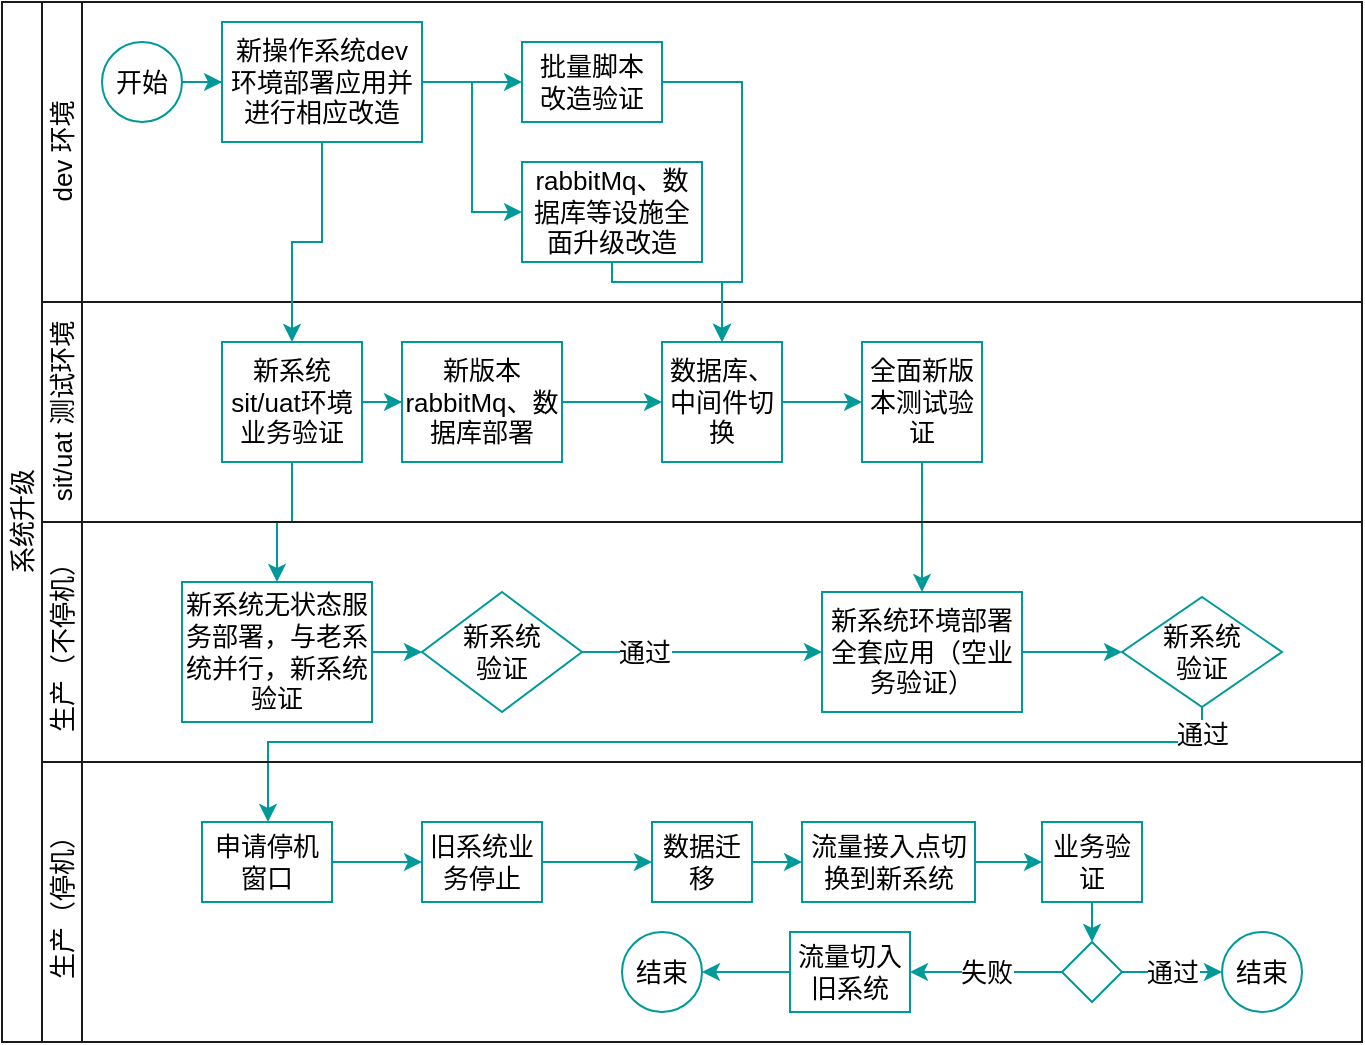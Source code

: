 <mxfile version="14.7.3" type="github" pages="8">
  <diagram id="aHFpVnhSweZ5RerWTu_Z" name="upflow">
    <mxGraphModel dx="868" dy="461" grid="1" gridSize="10" guides="1" tooltips="1" connect="1" arrows="1" fold="1" page="1" pageScale="1" pageWidth="827" pageHeight="1169" math="0" shadow="0">
      <root>
        <mxCell id="llUvKMLn2AkjWoIa-yGh-0" />
        <mxCell id="llUvKMLn2AkjWoIa-yGh-1" parent="llUvKMLn2AkjWoIa-yGh-0" />
        <mxCell id="qrs2Wog4cejlazTwpEe0-0" value="&lt;div style=&quot;font-size: 13px;&quot;&gt;系统升级&lt;/div&gt;" style="swimlane;html=1;childLayout=stackLayout;resizeParent=1;resizeParentMax=0;horizontal=0;startSize=20;horizontalStack=0;fontStyle=0;strokeColor=#1A1A1A;fontSize=13;" parent="llUvKMLn2AkjWoIa-yGh-1" vertex="1">
          <mxGeometry x="20" y="60" width="680" height="520" as="geometry">
            <mxRectangle x="120" y="90" width="30" height="50" as="alternateBounds" />
          </mxGeometry>
        </mxCell>
        <mxCell id="qrs2Wog4cejlazTwpEe0-41" value="dev 环境" style="swimlane;html=1;startSize=20;horizontal=0;fontStyle=0;strokeColor=#1A1A1A;fontSize=13;" parent="qrs2Wog4cejlazTwpEe0-0" vertex="1">
          <mxGeometry x="20" width="660" height="150" as="geometry">
            <mxRectangle x="20" width="560" height="20" as="alternateBounds" />
          </mxGeometry>
        </mxCell>
        <mxCell id="qrs2Wog4cejlazTwpEe0-42" value="" style="edgeStyle=orthogonalEdgeStyle;rounded=0;orthogonalLoop=1;jettySize=auto;html=1;fontStyle=0;entryX=0;entryY=0.5;entryDx=0;entryDy=0;strokeColor=#009999;fontSize=13;" parent="qrs2Wog4cejlazTwpEe0-41" source="qrs2Wog4cejlazTwpEe0-43" target="qrs2Wog4cejlazTwpEe0-48" edge="1">
          <mxGeometry relative="1" as="geometry">
            <mxPoint x="100" y="60.0" as="targetPoint" />
          </mxGeometry>
        </mxCell>
        <mxCell id="qrs2Wog4cejlazTwpEe0-43" value="开始" style="ellipse;whiteSpace=wrap;html=1;fontStyle=0;strokeColor=#009999;fontSize=13;" parent="qrs2Wog4cejlazTwpEe0-41" vertex="1">
          <mxGeometry x="30" y="20" width="40" height="40" as="geometry" />
        </mxCell>
        <mxCell id="qjte2zNBFXA7SMi0qgCb-1" style="edgeStyle=orthogonalEdgeStyle;rounded=0;orthogonalLoop=1;jettySize=auto;html=1;exitX=1;exitY=0.5;exitDx=0;exitDy=0;entryX=0;entryY=0.5;entryDx=0;entryDy=0;startArrow=none;startFill=0;strokeColor=#009999;fontSize=13;" parent="qrs2Wog4cejlazTwpEe0-41" source="qrs2Wog4cejlazTwpEe0-48" target="qjte2zNBFXA7SMi0qgCb-0" edge="1">
          <mxGeometry relative="1" as="geometry" />
        </mxCell>
        <mxCell id="qjte2zNBFXA7SMi0qgCb-13" style="edgeStyle=orthogonalEdgeStyle;rounded=0;orthogonalLoop=1;jettySize=auto;html=1;exitX=1;exitY=0.5;exitDx=0;exitDy=0;entryX=0;entryY=0.5;entryDx=0;entryDy=0;startArrow=none;startFill=0;strokeColor=#009999;fontSize=13;" parent="qrs2Wog4cejlazTwpEe0-41" source="qrs2Wog4cejlazTwpEe0-48" target="qjte2zNBFXA7SMi0qgCb-12" edge="1">
          <mxGeometry relative="1" as="geometry" />
        </mxCell>
        <mxCell id="qrs2Wog4cejlazTwpEe0-48" value="新操作系统dev环境部署应用并进行相应改造" style="rounded=0;whiteSpace=wrap;html=1;fontFamily=Helvetica;fontSize=13;fontColor=#000000;align=center;fontStyle=0;strokeColor=#009999;" parent="qrs2Wog4cejlazTwpEe0-41" vertex="1">
          <mxGeometry x="90" y="10" width="100" height="60" as="geometry" />
        </mxCell>
        <mxCell id="qjte2zNBFXA7SMi0qgCb-0" value="rabbitMq、数据库等设施全面升级改造" style="rounded=0;whiteSpace=wrap;html=1;fontFamily=Helvetica;fontSize=13;fontColor=#000000;align=center;fontStyle=0;strokeColor=#009999;" parent="qrs2Wog4cejlazTwpEe0-41" vertex="1">
          <mxGeometry x="240" y="80" width="90" height="50" as="geometry" />
        </mxCell>
        <mxCell id="qjte2zNBFXA7SMi0qgCb-12" value="&lt;div style=&quot;font-size: 13px;&quot;&gt;批量脚本&lt;/div&gt;&lt;div style=&quot;font-size: 13px;&quot;&gt;改造验证&lt;/div&gt;" style="rounded=0;whiteSpace=wrap;html=1;fontFamily=Helvetica;fontSize=13;fontColor=#000000;align=center;fontStyle=0;strokeColor=#009999;" parent="qrs2Wog4cejlazTwpEe0-41" vertex="1">
          <mxGeometry x="240" y="20" width="70" height="40" as="geometry" />
        </mxCell>
        <mxCell id="qrs2Wog4cejlazTwpEe0-5" value="&lt;div style=&quot;font-size: 13px;&quot;&gt;sit/uat 测试环境&lt;/div&gt;" style="swimlane;html=1;startSize=20;horizontal=0;fontStyle=0;strokeColor=#1A1A1A;fontSize=13;" parent="qrs2Wog4cejlazTwpEe0-0" vertex="1">
          <mxGeometry x="20" y="150" width="660" height="110" as="geometry">
            <mxRectangle x="20" width="640" height="20" as="alternateBounds" />
          </mxGeometry>
        </mxCell>
        <mxCell id="qrs2Wog4cejlazTwpEe0-23" value="新系统sit/uat环境业务验证" style="rounded=0;whiteSpace=wrap;html=1;fontFamily=Helvetica;fontSize=13;fontColor=#000000;align=center;fontStyle=0;strokeColor=#009999;" parent="qrs2Wog4cejlazTwpEe0-5" vertex="1">
          <mxGeometry x="90" y="20" width="70" height="60" as="geometry" />
        </mxCell>
        <mxCell id="qjte2zNBFXA7SMi0qgCb-2" value="新版本rabbitMq、数据库部署" style="rounded=0;whiteSpace=wrap;html=1;fontFamily=Helvetica;fontSize=13;fontColor=#000000;align=center;fontStyle=0;strokeColor=#009999;" parent="qrs2Wog4cejlazTwpEe0-5" vertex="1">
          <mxGeometry x="180" y="20" width="80" height="60" as="geometry" />
        </mxCell>
        <mxCell id="qjte2zNBFXA7SMi0qgCb-3" value="" style="edgeStyle=orthogonalEdgeStyle;rounded=0;orthogonalLoop=1;jettySize=auto;html=1;startArrow=none;startFill=0;strokeColor=#009999;fontSize=13;" parent="qrs2Wog4cejlazTwpEe0-5" source="qrs2Wog4cejlazTwpEe0-23" target="qjte2zNBFXA7SMi0qgCb-2" edge="1">
          <mxGeometry relative="1" as="geometry" />
        </mxCell>
        <mxCell id="qjte2zNBFXA7SMi0qgCb-4" value="数据库、中间件切换" style="rounded=0;whiteSpace=wrap;html=1;fontFamily=Helvetica;fontSize=13;fontColor=#000000;align=center;fontStyle=0;strokeColor=#009999;" parent="qrs2Wog4cejlazTwpEe0-5" vertex="1">
          <mxGeometry x="310" y="20" width="60" height="60" as="geometry" />
        </mxCell>
        <mxCell id="qjte2zNBFXA7SMi0qgCb-5" value="" style="edgeStyle=orthogonalEdgeStyle;rounded=0;orthogonalLoop=1;jettySize=auto;html=1;startArrow=none;startFill=0;strokeColor=#009999;fontSize=13;" parent="qrs2Wog4cejlazTwpEe0-5" source="qjte2zNBFXA7SMi0qgCb-2" target="qjte2zNBFXA7SMi0qgCb-4" edge="1">
          <mxGeometry relative="1" as="geometry" />
        </mxCell>
        <mxCell id="qjte2zNBFXA7SMi0qgCb-7" value="全面新版本测试验证" style="rounded=0;whiteSpace=wrap;html=1;fontFamily=Helvetica;fontSize=13;fontColor=#000000;align=center;fontStyle=0;strokeColor=#009999;" parent="qrs2Wog4cejlazTwpEe0-5" vertex="1">
          <mxGeometry x="410" y="20" width="60" height="60" as="geometry" />
        </mxCell>
        <mxCell id="qjte2zNBFXA7SMi0qgCb-8" value="" style="edgeStyle=orthogonalEdgeStyle;rounded=0;orthogonalLoop=1;jettySize=auto;html=1;startArrow=none;startFill=0;strokeColor=#009999;fontSize=13;" parent="qrs2Wog4cejlazTwpEe0-5" source="qjte2zNBFXA7SMi0qgCb-4" target="qjte2zNBFXA7SMi0qgCb-7" edge="1">
          <mxGeometry relative="1" as="geometry" />
        </mxCell>
        <mxCell id="qrs2Wog4cejlazTwpEe0-25" style="edgeStyle=orthogonalEdgeStyle;rounded=0;orthogonalLoop=1;jettySize=auto;html=1;startArrow=none;startFill=0;strokeColor=#009999;fontSize=13;" parent="qrs2Wog4cejlazTwpEe0-0" source="qrs2Wog4cejlazTwpEe0-23" target="qrs2Wog4cejlazTwpEe0-14" edge="1">
          <mxGeometry relative="1" as="geometry">
            <Array as="points" />
          </mxGeometry>
        </mxCell>
        <mxCell id="qrs2Wog4cejlazTwpEe0-50" value="" style="edgeStyle=orthogonalEdgeStyle;rounded=0;orthogonalLoop=1;jettySize=auto;html=1;startArrow=none;startFill=0;strokeColor=#009999;fontSize=13;" parent="qrs2Wog4cejlazTwpEe0-0" source="qrs2Wog4cejlazTwpEe0-48" target="qrs2Wog4cejlazTwpEe0-23" edge="1">
          <mxGeometry relative="1" as="geometry">
            <mxPoint x="155.0" y="90.0" as="targetPoint" />
          </mxGeometry>
        </mxCell>
        <mxCell id="qjte2zNBFXA7SMi0qgCb-6" style="edgeStyle=orthogonalEdgeStyle;rounded=0;orthogonalLoop=1;jettySize=auto;html=1;exitX=0.5;exitY=1;exitDx=0;exitDy=0;entryX=0.5;entryY=0;entryDx=0;entryDy=0;startArrow=none;startFill=0;strokeColor=#009999;fontSize=13;" parent="qrs2Wog4cejlazTwpEe0-0" source="qjte2zNBFXA7SMi0qgCb-0" target="qjte2zNBFXA7SMi0qgCb-4" edge="1">
          <mxGeometry relative="1" as="geometry">
            <Array as="points">
              <mxPoint x="305" y="140" />
              <mxPoint x="360" y="140" />
            </Array>
          </mxGeometry>
        </mxCell>
        <mxCell id="qjte2zNBFXA7SMi0qgCb-11" style="edgeStyle=orthogonalEdgeStyle;rounded=0;orthogonalLoop=1;jettySize=auto;html=1;exitX=0.5;exitY=1;exitDx=0;exitDy=0;entryX=0.5;entryY=0;entryDx=0;entryDy=0;startArrow=none;startFill=0;strokeColor=#009999;fontSize=13;" parent="qrs2Wog4cejlazTwpEe0-0" source="qjte2zNBFXA7SMi0qgCb-7" target="qrs2Wog4cejlazTwpEe0-26" edge="1">
          <mxGeometry relative="1" as="geometry" />
        </mxCell>
        <mxCell id="qjte2zNBFXA7SMi0qgCb-18" value="通过" style="edgeStyle=orthogonalEdgeStyle;rounded=0;orthogonalLoop=1;jettySize=auto;html=1;exitX=0.5;exitY=1;exitDx=0;exitDy=0;entryX=0.5;entryY=0;entryDx=0;entryDy=0;startArrow=none;startFill=0;strokeColor=#009999;fontSize=13;" parent="qrs2Wog4cejlazTwpEe0-0" source="qjte2zNBFXA7SMi0qgCb-15" target="qjte2zNBFXA7SMi0qgCb-17" edge="1">
          <mxGeometry x="-0.949" relative="1" as="geometry">
            <Array as="points">
              <mxPoint x="600" y="370" />
              <mxPoint x="133" y="370" />
              <mxPoint x="133" y="410" />
            </Array>
            <mxPoint as="offset" />
          </mxGeometry>
        </mxCell>
        <mxCell id="qrs2Wog4cejlazTwpEe0-12" value="&lt;div style=&quot;font-size: 13px;&quot;&gt;生产（不停机）&lt;/div&gt;" style="swimlane;html=1;startSize=20;horizontal=0;fontStyle=0;strokeColor=#1A1A1A;fontSize=13;" parent="qrs2Wog4cejlazTwpEe0-0" vertex="1">
          <mxGeometry x="20" y="260" width="660" height="120" as="geometry">
            <mxRectangle x="20" y="20" width="640" height="20" as="alternateBounds" />
          </mxGeometry>
        </mxCell>
        <mxCell id="qrs2Wog4cejlazTwpEe0-13" value="" style="edgeStyle=orthogonalEdgeStyle;rounded=0;orthogonalLoop=1;jettySize=auto;html=1;endArrow=classic;endFill=1;fontStyle=0;strokeColor=#009999;fontSize=13;" parent="qrs2Wog4cejlazTwpEe0-12" source="qrs2Wog4cejlazTwpEe0-14" target="qrs2Wog4cejlazTwpEe0-15" edge="1">
          <mxGeometry relative="1" as="geometry" />
        </mxCell>
        <mxCell id="qrs2Wog4cejlazTwpEe0-14" value="&lt;div style=&quot;font-size: 13px;&quot;&gt;新系统无状态服务部署，与老系统并行，新系统验证&lt;/div&gt;" style="rounded=0;whiteSpace=wrap;html=1;fontFamily=Helvetica;fontSize=13;fontColor=#000000;align=center;fontStyle=0;strokeColor=#009999;" parent="qrs2Wog4cejlazTwpEe0-12" vertex="1">
          <mxGeometry x="70" y="30" width="95" height="70" as="geometry" />
        </mxCell>
        <mxCell id="qjte2zNBFXA7SMi0qgCb-9" style="edgeStyle=orthogonalEdgeStyle;rounded=0;orthogonalLoop=1;jettySize=auto;html=1;exitX=1;exitY=0.5;exitDx=0;exitDy=0;entryX=0;entryY=0.5;entryDx=0;entryDy=0;startArrow=none;startFill=0;strokeColor=#009999;fontSize=13;" parent="qrs2Wog4cejlazTwpEe0-12" source="qrs2Wog4cejlazTwpEe0-15" target="qrs2Wog4cejlazTwpEe0-26" edge="1">
          <mxGeometry relative="1" as="geometry">
            <Array as="points">
              <mxPoint x="270" y="65" />
              <mxPoint x="270" y="65" />
            </Array>
          </mxGeometry>
        </mxCell>
        <mxCell id="qjte2zNBFXA7SMi0qgCb-10" value="通过" style="edgeLabel;html=1;align=center;verticalAlign=middle;resizable=0;points=[];fontSize=13;" parent="qjte2zNBFXA7SMi0qgCb-9" vertex="1" connectable="0">
          <mxGeometry x="-0.251" y="-1" relative="1" as="geometry">
            <mxPoint x="-13.79" y="-1.03" as="offset" />
          </mxGeometry>
        </mxCell>
        <mxCell id="qrs2Wog4cejlazTwpEe0-15" value="&lt;div style=&quot;font-size: 13px;&quot;&gt;新系统&lt;/div&gt;&lt;div style=&quot;font-size: 13px;&quot;&gt;验证&lt;/div&gt;" style="rhombus;whiteSpace=wrap;html=1;fontFamily=Helvetica;fontSize=13;fontColor=#000000;align=center;fontStyle=0;strokeColor=#009999;" parent="qrs2Wog4cejlazTwpEe0-12" vertex="1">
          <mxGeometry x="190" y="35" width="80" height="60" as="geometry" />
        </mxCell>
        <mxCell id="qjte2zNBFXA7SMi0qgCb-16" style="edgeStyle=orthogonalEdgeStyle;rounded=0;orthogonalLoop=1;jettySize=auto;html=1;exitX=1;exitY=0.5;exitDx=0;exitDy=0;entryX=0;entryY=0.5;entryDx=0;entryDy=0;startArrow=none;startFill=0;strokeColor=#009999;fontSize=13;" parent="qrs2Wog4cejlazTwpEe0-12" source="qrs2Wog4cejlazTwpEe0-26" target="qjte2zNBFXA7SMi0qgCb-15" edge="1">
          <mxGeometry relative="1" as="geometry" />
        </mxCell>
        <mxCell id="qrs2Wog4cejlazTwpEe0-26" value="新系统环境部署全套应用（空业务验证）" style="rounded=0;whiteSpace=wrap;html=1;fontFamily=Helvetica;fontSize=13;fontColor=#000000;align=center;fontStyle=0;strokeColor=#009999;" parent="qrs2Wog4cejlazTwpEe0-12" vertex="1">
          <mxGeometry x="390" y="35" width="100" height="60" as="geometry" />
        </mxCell>
        <mxCell id="qjte2zNBFXA7SMi0qgCb-15" value="&lt;div style=&quot;font-size: 13px;&quot;&gt;新系统&lt;/div&gt;&lt;div style=&quot;font-size: 13px;&quot;&gt;验证&lt;/div&gt;" style="rhombus;whiteSpace=wrap;html=1;fontFamily=Helvetica;fontSize=13;fontColor=#000000;align=center;fontStyle=0;strokeColor=#009999;" parent="qrs2Wog4cejlazTwpEe0-12" vertex="1">
          <mxGeometry x="540" y="37.5" width="80" height="55" as="geometry" />
        </mxCell>
        <mxCell id="qrs2Wog4cejlazTwpEe0-16" value="生产（停机）" style="swimlane;html=1;startSize=20;horizontal=0;fontStyle=0;strokeColor=#1A1A1A;fontSize=13;" parent="qrs2Wog4cejlazTwpEe0-0" vertex="1">
          <mxGeometry x="20" y="380" width="660" height="140" as="geometry">
            <mxRectangle x="20" y="40" width="640" height="20" as="alternateBounds" />
          </mxGeometry>
        </mxCell>
        <mxCell id="qjte2zNBFXA7SMi0qgCb-17" value="&lt;div style=&quot;font-size: 13px;&quot;&gt;申请停机&lt;/div&gt;&lt;div style=&quot;font-size: 13px;&quot;&gt;窗口&lt;/div&gt;" style="rounded=0;whiteSpace=wrap;html=1;fontFamily=Helvetica;fontSize=13;fontColor=#000000;align=center;fontStyle=0;strokeColor=#009999;" parent="qrs2Wog4cejlazTwpEe0-16" vertex="1">
          <mxGeometry x="80" y="30" width="65" height="40" as="geometry" />
        </mxCell>
        <mxCell id="qjte2zNBFXA7SMi0qgCb-19" value="旧系统业务停止" style="rounded=0;whiteSpace=wrap;html=1;fontFamily=Helvetica;fontSize=13;fontColor=#000000;align=center;fontStyle=0;strokeColor=#009999;" parent="qrs2Wog4cejlazTwpEe0-16" vertex="1">
          <mxGeometry x="190" y="30" width="60" height="40" as="geometry" />
        </mxCell>
        <mxCell id="qjte2zNBFXA7SMi0qgCb-20" value="" style="edgeStyle=orthogonalEdgeStyle;rounded=0;orthogonalLoop=1;jettySize=auto;html=1;startArrow=none;startFill=0;strokeColor=#009999;fontSize=13;" parent="qrs2Wog4cejlazTwpEe0-16" source="qjte2zNBFXA7SMi0qgCb-17" target="qjte2zNBFXA7SMi0qgCb-19" edge="1">
          <mxGeometry relative="1" as="geometry" />
        </mxCell>
        <mxCell id="qjte2zNBFXA7SMi0qgCb-22" value="流量接入点切换到新系统" style="rounded=0;whiteSpace=wrap;html=1;fontFamily=Helvetica;fontSize=13;fontColor=#000000;align=center;fontStyle=0;strokeColor=#009999;" parent="qrs2Wog4cejlazTwpEe0-16" vertex="1">
          <mxGeometry x="380" y="30" width="86.5" height="40" as="geometry" />
        </mxCell>
        <mxCell id="qjte2zNBFXA7SMi0qgCb-23" value="" style="edgeStyle=orthogonalEdgeStyle;rounded=0;orthogonalLoop=1;jettySize=auto;html=1;startArrow=none;startFill=0;strokeColor=#009999;fontSize=13;entryX=0;entryY=0.5;entryDx=0;entryDy=0;" parent="qrs2Wog4cejlazTwpEe0-16" source="qjte2zNBFXA7SMi0qgCb-19" target="qjte2zNBFXA7SMi0qgCb-207" edge="1">
          <mxGeometry relative="1" as="geometry" />
        </mxCell>
        <mxCell id="qjte2zNBFXA7SMi0qgCb-207" value="数据迁移" style="rounded=0;whiteSpace=wrap;html=1;fontFamily=Helvetica;fontSize=13;fontColor=#000000;align=center;fontStyle=0;strokeColor=#009999;" parent="qrs2Wog4cejlazTwpEe0-16" vertex="1">
          <mxGeometry x="305" y="30" width="50" height="40" as="geometry" />
        </mxCell>
        <mxCell id="qjte2zNBFXA7SMi0qgCb-208" value="" style="edgeStyle=orthogonalEdgeStyle;rounded=0;orthogonalLoop=1;jettySize=auto;html=1;startArrow=none;startFill=0;strokeColor=#009999;fontSize=13;exitX=1;exitY=0.5;exitDx=0;exitDy=0;entryX=0;entryY=0.5;entryDx=0;entryDy=0;" parent="qrs2Wog4cejlazTwpEe0-16" source="qjte2zNBFXA7SMi0qgCb-207" target="qjte2zNBFXA7SMi0qgCb-22" edge="1">
          <mxGeometry relative="1" as="geometry">
            <mxPoint x="350" y="30" as="targetPoint" />
          </mxGeometry>
        </mxCell>
        <mxCell id="qjte2zNBFXA7SMi0qgCb-214" style="edgeStyle=orthogonalEdgeStyle;rounded=0;orthogonalLoop=1;jettySize=auto;html=1;exitX=0.5;exitY=1;exitDx=0;exitDy=0;entryX=0.5;entryY=0;entryDx=0;entryDy=0;startArrow=none;startFill=0;strokeColor=#009999;fontSize=13;" parent="qrs2Wog4cejlazTwpEe0-16" source="qjte2zNBFXA7SMi0qgCb-209" target="qjte2zNBFXA7SMi0qgCb-213" edge="1">
          <mxGeometry relative="1" as="geometry" />
        </mxCell>
        <mxCell id="qjte2zNBFXA7SMi0qgCb-209" value="业务验证" style="rounded=0;whiteSpace=wrap;html=1;fontFamily=Helvetica;fontSize=13;fontColor=#000000;align=center;fontStyle=0;strokeColor=#009999;" parent="qrs2Wog4cejlazTwpEe0-16" vertex="1">
          <mxGeometry x="500" y="30" width="50" height="40" as="geometry" />
        </mxCell>
        <mxCell id="qjte2zNBFXA7SMi0qgCb-210" value="" style="edgeStyle=orthogonalEdgeStyle;rounded=0;orthogonalLoop=1;jettySize=auto;html=1;startArrow=none;startFill=0;strokeColor=#009999;fontSize=13;" parent="qrs2Wog4cejlazTwpEe0-16" source="qjte2zNBFXA7SMi0qgCb-22" target="qjte2zNBFXA7SMi0qgCb-209" edge="1">
          <mxGeometry relative="1" as="geometry" />
        </mxCell>
        <mxCell id="qjte2zNBFXA7SMi0qgCb-216" value="通过" style="edgeStyle=orthogonalEdgeStyle;rounded=0;orthogonalLoop=1;jettySize=auto;html=1;exitX=1;exitY=0.5;exitDx=0;exitDy=0;entryX=0;entryY=0.5;entryDx=0;entryDy=0;startArrow=none;startFill=0;strokeColor=#009999;fontSize=13;" parent="qrs2Wog4cejlazTwpEe0-16" source="qjte2zNBFXA7SMi0qgCb-213" target="qjte2zNBFXA7SMi0qgCb-215" edge="1">
          <mxGeometry relative="1" as="geometry" />
        </mxCell>
        <mxCell id="qjte2zNBFXA7SMi0qgCb-218" value="失败" style="edgeStyle=orthogonalEdgeStyle;rounded=0;orthogonalLoop=1;jettySize=auto;html=1;exitX=0;exitY=0.5;exitDx=0;exitDy=0;entryX=1;entryY=0.5;entryDx=0;entryDy=0;startArrow=none;startFill=0;strokeColor=#009999;fontSize=13;" parent="qrs2Wog4cejlazTwpEe0-16" source="qjte2zNBFXA7SMi0qgCb-213" target="qjte2zNBFXA7SMi0qgCb-217" edge="1">
          <mxGeometry relative="1" as="geometry" />
        </mxCell>
        <mxCell id="qjte2zNBFXA7SMi0qgCb-213" value="" style="rhombus;whiteSpace=wrap;html=1;fontFamily=Helvetica;fontSize=13;fontColor=#000000;align=center;fontStyle=0;strokeColor=#009999;" parent="qrs2Wog4cejlazTwpEe0-16" vertex="1">
          <mxGeometry x="510" y="90" width="30" height="30" as="geometry" />
        </mxCell>
        <mxCell id="qjte2zNBFXA7SMi0qgCb-215" value="结束" style="ellipse;whiteSpace=wrap;html=1;fontStyle=0;strokeColor=#009999;fontSize=13;" parent="qrs2Wog4cejlazTwpEe0-16" vertex="1">
          <mxGeometry x="590" y="85" width="40" height="40" as="geometry" />
        </mxCell>
        <mxCell id="qjte2zNBFXA7SMi0qgCb-220" style="edgeStyle=orthogonalEdgeStyle;rounded=0;orthogonalLoop=1;jettySize=auto;html=1;exitX=0;exitY=0.5;exitDx=0;exitDy=0;entryX=1;entryY=0.5;entryDx=0;entryDy=0;startArrow=none;startFill=0;strokeColor=#009999;fontSize=13;" parent="qrs2Wog4cejlazTwpEe0-16" source="qjte2zNBFXA7SMi0qgCb-217" target="qjte2zNBFXA7SMi0qgCb-219" edge="1">
          <mxGeometry relative="1" as="geometry" />
        </mxCell>
        <mxCell id="qjte2zNBFXA7SMi0qgCb-217" value="流量切入旧系统" style="rounded=0;whiteSpace=wrap;html=1;fontFamily=Helvetica;fontSize=13;fontColor=#000000;align=center;fontStyle=0;strokeColor=#009999;" parent="qrs2Wog4cejlazTwpEe0-16" vertex="1">
          <mxGeometry x="374" y="85" width="60" height="40" as="geometry" />
        </mxCell>
        <mxCell id="qjte2zNBFXA7SMi0qgCb-219" value="结束" style="ellipse;whiteSpace=wrap;html=1;fontStyle=0;strokeColor=#009999;fontSize=13;" parent="qrs2Wog4cejlazTwpEe0-16" vertex="1">
          <mxGeometry x="290" y="85" width="40" height="40" as="geometry" />
        </mxCell>
        <mxCell id="qjte2zNBFXA7SMi0qgCb-14" style="edgeStyle=orthogonalEdgeStyle;rounded=0;orthogonalLoop=1;jettySize=auto;html=1;exitX=1;exitY=0.5;exitDx=0;exitDy=0;startArrow=none;startFill=0;strokeColor=#009999;fontSize=13;entryX=0.5;entryY=0;entryDx=0;entryDy=0;" parent="qrs2Wog4cejlazTwpEe0-0" source="qjte2zNBFXA7SMi0qgCb-12" target="qjte2zNBFXA7SMi0qgCb-4" edge="1">
          <mxGeometry relative="1" as="geometry">
            <mxPoint x="310" y="160" as="targetPoint" />
            <Array as="points">
              <mxPoint x="370" y="40" />
              <mxPoint x="370" y="140" />
              <mxPoint x="360" y="140" />
            </Array>
          </mxGeometry>
        </mxCell>
      </root>
    </mxGraphModel>
  </diagram>
  <diagram id="Gk592L4hnnQ9GCLihXDh" name="stage1">
    <mxGraphModel dx="868" dy="461" grid="1" gridSize="10" guides="1" tooltips="1" connect="1" arrows="1" fold="1" page="1" pageScale="1" pageWidth="827" pageHeight="1169" math="0" shadow="0">
      <root>
        <mxCell id="0" />
        <object label="bk1" id="1">
          <mxCell parent="0" />
        </object>
        <mxCell id="yNH93C0ZbHh35sX8YeWS-34" value="旧环境" style="shape=umlFrame;whiteSpace=wrap;html=1;width=70;height=30;boundedLbl=1;verticalAlign=middle;align=left;spacingLeft=5;rounded=0;strokeColor=#d6b656;fillColor=#fff2cc;sketch=0;fontStyle=1;fontSize=16;strokeWidth=2;" parent="1" vertex="1">
          <mxGeometry x="130" y="160" width="210" height="380" as="geometry" />
        </mxCell>
        <mxCell id="f5HnmFyCWbLnepRgtMc0-1" value="新环境" style="shape=umlFrame;whiteSpace=wrap;html=1;width=70;height=30;boundedLbl=1;verticalAlign=middle;align=left;spacingLeft=5;rounded=0;strokeColor=#82b366;fillColor=#d5e8d4;sketch=0;fontStyle=1;fontSize=16;strokeWidth=2;" parent="1" vertex="1">
          <mxGeometry x="390" y="160" width="160" height="380" as="geometry" />
        </mxCell>
        <mxCell id="f5HnmFyCWbLnepRgtMc0-22" value="Hardware" style="rounded=0;whiteSpace=wrap;html=1;shadow=0;sketch=0;strokeColor=#d6b656;strokeWidth=2;fillColor=#fff2cc;" parent="1" vertex="1">
          <mxGeometry x="130" y="510" width="210" height="30" as="geometry" />
        </mxCell>
        <mxCell id="f5HnmFyCWbLnepRgtMc0-23" value="Hardware" style="rounded=0;whiteSpace=wrap;html=1;shadow=0;sketch=0;strokeColor=#d6b656;strokeWidth=2;fillColor=#fff2cc;" parent="1" vertex="1">
          <mxGeometry x="390" y="520" width="160" height="20" as="geometry" />
        </mxCell>
        <mxCell id="f5HnmFyCWbLnepRgtMc0-24" value="VM" style="rounded=0;whiteSpace=wrap;html=1;shadow=0;sketch=0;strokeColor=#82b366;strokeWidth=2;fillColor=#d5e8d4;" parent="1" vertex="1">
          <mxGeometry x="390" y="480" width="80" height="20" as="geometry" />
        </mxCell>
        <mxCell id="f5HnmFyCWbLnepRgtMc0-26" value="Hypervisor" style="rounded=0;whiteSpace=wrap;html=1;shadow=0;sketch=0;strokeColor=#6c8ebf;strokeWidth=2;fillColor=#dae8fc;" parent="1" vertex="1">
          <mxGeometry x="390" y="500" width="160" height="20" as="geometry" />
        </mxCell>
        <mxCell id="f5HnmFyCWbLnepRgtMc0-27" value="VM" style="rounded=0;whiteSpace=wrap;html=1;shadow=0;sketch=0;strokeColor=#82b366;strokeWidth=2;fillColor=#d5e8d4;" parent="1" vertex="1">
          <mxGeometry x="470" y="480" width="80" height="20" as="geometry" />
        </mxCell>
        <object label="run1" id="yNH93C0ZbHh35sX8YeWS-21">
          <mxCell parent="0" />
        </object>
        <mxCell id="yNH93C0ZbHh35sX8YeWS-22" value="" style="edgeStyle=orthogonalEdgeStyle;rounded=0;orthogonalLoop=1;jettySize=auto;html=1;fillColor=#fff2cc;strokeColor=#d6b656;fontStyle=1;startArrow=classic;startFill=1;exitX=0.31;exitY=0.8;exitDx=0;exitDy=0;exitPerimeter=0;" parent="yNH93C0ZbHh35sX8YeWS-21" source="yNH93C0ZbHh35sX8YeWS-23" target="yNH93C0ZbHh35sX8YeWS-29" edge="1">
          <mxGeometry relative="1" as="geometry">
            <Array as="points">
              <mxPoint x="265" y="340" />
              <mxPoint x="265" y="340" />
            </Array>
          </mxGeometry>
        </mxCell>
        <mxCell id="yNH93C0ZbHh35sX8YeWS-23" value="MQ" style="ellipse;shape=cloud;whiteSpace=wrap;html=1;fillColor=#fff2cc;strokeColor=#d6b656;fontStyle=1" parent="yNH93C0ZbHh35sX8YeWS-21" vertex="1">
          <mxGeometry x="240" y="250" width="80" height="60" as="geometry" />
        </mxCell>
        <mxCell id="yNH93C0ZbHh35sX8YeWS-24" style="edgeStyle=orthogonalEdgeStyle;rounded=0;orthogonalLoop=1;jettySize=auto;html=1;fillColor=#fff2cc;strokeColor=#d6b656;fontStyle=1" parent="yNH93C0ZbHh35sX8YeWS-21" source="yNH93C0ZbHh35sX8YeWS-25" target="yNH93C0ZbHh35sX8YeWS-23" edge="1">
          <mxGeometry relative="1" as="geometry" />
        </mxCell>
        <mxCell id="yNH93C0ZbHh35sX8YeWS-25" value="frontend" style="rounded=1;whiteSpace=wrap;html=1;fillColor=#fff2cc;strokeColor=#d6b656;fontStyle=1" parent="yNH93C0ZbHh35sX8YeWS-21" vertex="1">
          <mxGeometry x="240" y="200" width="80" height="30" as="geometry" />
        </mxCell>
        <mxCell id="yNH93C0ZbHh35sX8YeWS-26" value="" style="endArrow=classic;html=1;entryX=0.5;entryY=0;entryDx=0;entryDy=0;exitX=0;exitY=0.5;exitDx=0;exitDy=0;fontStyle=1" parent="yNH93C0ZbHh35sX8YeWS-21" source="yNH93C0ZbHh35sX8YeWS-27" target="yNH93C0ZbHh35sX8YeWS-25" edge="1">
          <mxGeometry width="50" height="50" relative="1" as="geometry">
            <mxPoint x="380" y="90" as="sourcePoint" />
            <mxPoint x="440" y="150" as="targetPoint" />
            <Array as="points">
              <mxPoint x="280" y="100" />
            </Array>
          </mxGeometry>
        </mxCell>
        <mxCell id="yNH93C0ZbHh35sX8YeWS-27" value="" style="image;html=1;image=img/lib/clip_art/networking/Cloud_128x128.png;fontStyle=1" parent="yNH93C0ZbHh35sX8YeWS-21" vertex="1">
          <mxGeometry x="330" y="60" width="80" height="80" as="geometry" />
        </mxCell>
        <mxCell id="yNH93C0ZbHh35sX8YeWS-28" value="" style="shape=mxgraph.cisco.security.firewall;html=1;pointerEvents=1;dashed=0;fillColor=#036897;strokeColor=#ffffff;strokeWidth=2;verticalLabelPosition=bottom;verticalAlign=top;align=center;outlineConnect=0;fontStyle=1" parent="yNH93C0ZbHh35sX8YeWS-21" vertex="1">
          <mxGeometry x="350" y="250" width="30" height="250" as="geometry" />
        </mxCell>
        <mxCell id="yNH93C0ZbHh35sX8YeWS-40" style="edgeStyle=orthogonalEdgeStyle;rounded=0;orthogonalLoop=1;jettySize=auto;html=1;exitX=0.5;exitY=1;exitDx=0;exitDy=0;fillColor=#fff2cc;strokeColor=#d6b656;fontStyle=1" parent="yNH93C0ZbHh35sX8YeWS-21" source="yNH93C0ZbHh35sX8YeWS-29" target="yNH93C0ZbHh35sX8YeWS-38" edge="1">
          <mxGeometry relative="1" as="geometry">
            <Array as="points">
              <mxPoint x="247" y="400" />
              <mxPoint x="230" y="400" />
            </Array>
          </mxGeometry>
        </mxCell>
        <mxCell id="yNH93C0ZbHh35sX8YeWS-29" value="service-impl" style="rounded=1;whiteSpace=wrap;html=1;fillColor=#fff2cc;strokeColor=#d6b656;fontStyle=1" parent="yNH93C0ZbHh35sX8YeWS-21" vertex="1">
          <mxGeometry x="240" y="360" width="75" height="30" as="geometry" />
        </mxCell>
        <mxCell id="yNH93C0ZbHh35sX8YeWS-30" value="" style="edgeStyle=orthogonalEdgeStyle;rounded=0;orthogonalLoop=1;jettySize=auto;html=1;fillColor=#fff2cc;strokeColor=#d6b656;fontStyle=1;startArrow=classic;startFill=1;exitX=0.8;exitY=0.8;exitDx=0;exitDy=0;exitPerimeter=0;" parent="yNH93C0ZbHh35sX8YeWS-21" source="yNH93C0ZbHh35sX8YeWS-23" target="yNH93C0ZbHh35sX8YeWS-31" edge="1">
          <mxGeometry relative="1" as="geometry">
            <mxPoint x="460" y="310" as="sourcePoint" />
            <Array as="points">
              <mxPoint x="304" y="330" />
              <mxPoint x="428" y="330" />
            </Array>
          </mxGeometry>
        </mxCell>
        <mxCell id="yNH93C0ZbHh35sX8YeWS-31" value="service-impl" style="rounded=1;whiteSpace=wrap;html=1;fillColor=#fff2cc;strokeColor=#d6b656;fontStyle=1" parent="yNH93C0ZbHh35sX8YeWS-21" vertex="1">
          <mxGeometry x="400" y="360" width="75" height="30" as="geometry" />
        </mxCell>
        <mxCell id="yNH93C0ZbHh35sX8YeWS-38" value="DB" style="shape=datastore;whiteSpace=wrap;html=1;sketch=0;strokeWidth=2;fillColor=#fff2cc;strokeColor=#d6b656;fontStyle=1" parent="yNH93C0ZbHh35sX8YeWS-21" vertex="1">
          <mxGeometry x="210" y="440" width="50" height="50" as="geometry" />
        </mxCell>
        <mxCell id="yNH93C0ZbHh35sX8YeWS-39" style="edgeStyle=orthogonalEdgeStyle;rounded=0;orthogonalLoop=1;jettySize=auto;html=1;fillColor=#fff2cc;strokeColor=#d6b656;fontStyle=1" parent="yNH93C0ZbHh35sX8YeWS-21" source="yNH93C0ZbHh35sX8YeWS-31" target="yNH93C0ZbHh35sX8YeWS-38" edge="1">
          <mxGeometry relative="1" as="geometry">
            <mxPoint x="427.5" y="390" as="sourcePoint" />
            <Array as="points">
              <mxPoint x="428" y="410" />
              <mxPoint x="240" y="410" />
            </Array>
          </mxGeometry>
        </mxCell>
        <mxCell id="Ell3fFOAcwBcQqyW4I4Y-3" style="edgeStyle=orthogonalEdgeStyle;rounded=0;orthogonalLoop=1;jettySize=auto;html=1;exitX=0.5;exitY=1;exitDx=0;exitDy=0;exitPerimeter=0;entryX=0.5;entryY=0;entryDx=0;entryDy=0;startArrow=none;startFill=0;strokeColor=#d6b656;fontSize=13;fillColor=#fff2cc;" parent="yNH93C0ZbHh35sX8YeWS-21" source="ch7GmJ6i4dVk9-wULZCW-3" target="Ell3fFOAcwBcQqyW4I4Y-1" edge="1">
          <mxGeometry relative="1" as="geometry" />
        </mxCell>
        <mxCell id="ch7GmJ6i4dVk9-wULZCW-3" value="" style="verticalLabelPosition=bottom;html=1;verticalAlign=top;align=center;strokeColor=#d6b656;fillColor=#fff2cc;shape=mxgraph.azure.sql_reporting;shadow=0;sketch=0;fontSize=13;" parent="yNH93C0ZbHh35sX8YeWS-21" vertex="1">
          <mxGeometry x="180" y="200" width="40" height="50" as="geometry" />
        </mxCell>
        <mxCell id="ch7GmJ6i4dVk9-wULZCW-4" value="FTP" style="text;html=1;align=center;verticalAlign=middle;resizable=0;points=[];autosize=1;fontSize=13;" parent="yNH93C0ZbHh35sX8YeWS-21" vertex="1">
          <mxGeometry x="180" y="220.8" width="40" height="20" as="geometry" />
        </mxCell>
        <mxCell id="Ell3fFOAcwBcQqyW4I4Y-4" style="edgeStyle=orthogonalEdgeStyle;rounded=0;orthogonalLoop=1;jettySize=auto;html=1;exitX=0.5;exitY=1;exitDx=0;exitDy=0;entryX=0.15;entryY=0.05;entryDx=0;entryDy=0;entryPerimeter=0;startArrow=none;startFill=0;strokeColor=#d6b656;fontSize=13;fillColor=#fff2cc;" parent="yNH93C0ZbHh35sX8YeWS-21" source="Ell3fFOAcwBcQqyW4I4Y-1" target="yNH93C0ZbHh35sX8YeWS-38" edge="1">
          <mxGeometry relative="1" as="geometry" />
        </mxCell>
        <mxCell id="Ell3fFOAcwBcQqyW4I4Y-1" value="batch" style="rounded=1;whiteSpace=wrap;html=1;fillColor=#fff2cc;strokeColor=#d6b656;fontStyle=1" parent="yNH93C0ZbHh35sX8YeWS-21" vertex="1">
          <mxGeometry x="150" y="360" width="75" height="30" as="geometry" />
        </mxCell>
        <mxCell id="Ell3fFOAcwBcQqyW4I4Y-2" value="" style="endArrow=classic;html=1;entryX=0.5;entryY=0;entryDx=0;entryDy=0;exitX=0;exitY=0.5;exitDx=0;exitDy=0;fontStyle=1;entryPerimeter=0;" parent="yNH93C0ZbHh35sX8YeWS-21" target="ch7GmJ6i4dVk9-wULZCW-3" edge="1">
          <mxGeometry width="50" height="50" relative="1" as="geometry">
            <mxPoint x="330" y="100" as="sourcePoint" />
            <mxPoint x="280" y="200" as="targetPoint" />
            <Array as="points">
              <mxPoint x="230" y="100" />
            </Array>
          </mxGeometry>
        </mxCell>
      </root>
    </mxGraphModel>
  </diagram>
  <diagram id="HPCRXb-C1TLD3SaB-LoM" name="stage2">
    <mxGraphModel dx="1021" dy="542" grid="1" gridSize="10" guides="1" tooltips="1" connect="1" arrows="1" fold="1" page="1" pageScale="1" pageWidth="827" pageHeight="1169" math="0" shadow="0">
      <root>
        <mxCell id="mDfAdGbF5fVSsCDfa-Bl-0" />
        <mxCell id="mDfAdGbF5fVSsCDfa-Bl-1" parent="mDfAdGbF5fVSsCDfa-Bl-0" />
        <mxCell id="mDfAdGbF5fVSsCDfa-Bl-2" value="旧环境" style="shape=umlFrame;whiteSpace=wrap;html=1;width=70;height=30;boundedLbl=1;verticalAlign=middle;align=left;spacingLeft=5;rounded=0;strokeColor=#d6b656;fillColor=#fff2cc;sketch=0;fontStyle=1;fontSize=16;strokeWidth=2;" parent="mDfAdGbF5fVSsCDfa-Bl-1" vertex="1">
          <mxGeometry x="110" y="160" width="230" height="380" as="geometry" />
        </mxCell>
        <mxCell id="mDfAdGbF5fVSsCDfa-Bl-3" value="新环境" style="shape=umlFrame;whiteSpace=wrap;html=1;width=70;height=30;boundedLbl=1;verticalAlign=middle;align=left;spacingLeft=5;rounded=0;strokeColor=#82b366;fillColor=#d5e8d4;sketch=0;fontStyle=1;fontSize=16;strokeWidth=2;" parent="mDfAdGbF5fVSsCDfa-Bl-1" vertex="1">
          <mxGeometry x="390" y="160" width="280" height="380" as="geometry" />
        </mxCell>
        <mxCell id="mDfAdGbF5fVSsCDfa-Bl-9" value="" style="edgeStyle=orthogonalEdgeStyle;rounded=0;orthogonalLoop=1;jettySize=auto;html=1;fillColor=#fff2cc;strokeColor=#d6b656;fontStyle=1;startArrow=classic;startFill=1;exitX=0.31;exitY=0.8;exitDx=0;exitDy=0;exitPerimeter=0;" parent="mDfAdGbF5fVSsCDfa-Bl-1" source="mDfAdGbF5fVSsCDfa-Bl-10" target="mDfAdGbF5fVSsCDfa-Bl-17" edge="1">
          <mxGeometry relative="1" as="geometry">
            <Array as="points">
              <mxPoint x="265" y="330" />
              <mxPoint x="250" y="330" />
            </Array>
          </mxGeometry>
        </mxCell>
        <mxCell id="mDfAdGbF5fVSsCDfa-Bl-10" value="MQ" style="ellipse;shape=cloud;whiteSpace=wrap;html=1;fillColor=#fff2cc;strokeColor=#d6b656;fontStyle=1" parent="mDfAdGbF5fVSsCDfa-Bl-1" vertex="1">
          <mxGeometry x="240" y="250" width="80" height="60" as="geometry" />
        </mxCell>
        <mxCell id="mDfAdGbF5fVSsCDfa-Bl-11" style="edgeStyle=orthogonalEdgeStyle;rounded=0;orthogonalLoop=1;jettySize=auto;html=1;fillColor=#fff2cc;strokeColor=#d6b656;fontStyle=1" parent="mDfAdGbF5fVSsCDfa-Bl-1" source="mDfAdGbF5fVSsCDfa-Bl-12" target="mDfAdGbF5fVSsCDfa-Bl-10" edge="1">
          <mxGeometry relative="1" as="geometry" />
        </mxCell>
        <mxCell id="mDfAdGbF5fVSsCDfa-Bl-12" value="frontend" style="rounded=1;whiteSpace=wrap;html=1;fillColor=#fff2cc;strokeColor=#d6b656;fontStyle=1" parent="mDfAdGbF5fVSsCDfa-Bl-1" vertex="1">
          <mxGeometry x="240" y="200" width="80" height="30" as="geometry" />
        </mxCell>
        <mxCell id="mDfAdGbF5fVSsCDfa-Bl-13" value="" style="endArrow=classic;html=1;entryX=0.5;entryY=0;entryDx=0;entryDy=0;exitX=0;exitY=0.5;exitDx=0;exitDy=0;fontStyle=1" parent="mDfAdGbF5fVSsCDfa-Bl-1" source="mDfAdGbF5fVSsCDfa-Bl-14" target="mDfAdGbF5fVSsCDfa-Bl-12" edge="1">
          <mxGeometry width="50" height="50" relative="1" as="geometry">
            <mxPoint x="380" y="90" as="sourcePoint" />
            <mxPoint x="440" y="150" as="targetPoint" />
            <Array as="points">
              <mxPoint x="280" y="100" />
            </Array>
          </mxGeometry>
        </mxCell>
        <mxCell id="mDfAdGbF5fVSsCDfa-Bl-14" value="" style="image;html=1;image=img/lib/clip_art/networking/Cloud_128x128.png;fontStyle=1" parent="mDfAdGbF5fVSsCDfa-Bl-1" vertex="1">
          <mxGeometry x="330" y="60" width="80" height="80" as="geometry" />
        </mxCell>
        <mxCell id="mDfAdGbF5fVSsCDfa-Bl-15" value="" style="shape=mxgraph.cisco.security.firewall;html=1;pointerEvents=1;dashed=0;fillColor=#036897;strokeColor=#ffffff;strokeWidth=2;verticalLabelPosition=bottom;verticalAlign=top;align=center;outlineConnect=0;fontStyle=1" parent="mDfAdGbF5fVSsCDfa-Bl-1" vertex="1">
          <mxGeometry x="350" y="250" width="30" height="250" as="geometry" />
        </mxCell>
        <mxCell id="mDfAdGbF5fVSsCDfa-Bl-16" style="edgeStyle=orthogonalEdgeStyle;rounded=0;orthogonalLoop=1;jettySize=auto;html=1;exitX=0.5;exitY=1;exitDx=0;exitDy=0;fillColor=#fff2cc;strokeColor=#d6b656;fontStyle=1;entryX=0.5;entryY=0;entryDx=0;entryDy=0;" parent="mDfAdGbF5fVSsCDfa-Bl-1" source="mDfAdGbF5fVSsCDfa-Bl-17" target="mDfAdGbF5fVSsCDfa-Bl-20" edge="1">
          <mxGeometry relative="1" as="geometry">
            <Array as="points">
              <mxPoint x="247" y="410" />
              <mxPoint x="235" y="410" />
            </Array>
          </mxGeometry>
        </mxCell>
        <mxCell id="mDfAdGbF5fVSsCDfa-Bl-17" value="service-impl" style="rounded=1;whiteSpace=wrap;html=1;fillColor=#fff2cc;strokeColor=#d6b656;fontStyle=1" parent="mDfAdGbF5fVSsCDfa-Bl-1" vertex="1">
          <mxGeometry x="210" y="360" width="75" height="30" as="geometry" />
        </mxCell>
        <mxCell id="mDfAdGbF5fVSsCDfa-Bl-18" value="" style="edgeStyle=orthogonalEdgeStyle;rounded=0;orthogonalLoop=1;jettySize=auto;html=1;fillColor=#fff2cc;strokeColor=#d6b656;fontStyle=1;startArrow=classic;startFill=1;exitX=0.8;exitY=0.8;exitDx=0;exitDy=0;exitPerimeter=0;" parent="mDfAdGbF5fVSsCDfa-Bl-1" source="mDfAdGbF5fVSsCDfa-Bl-10" target="mDfAdGbF5fVSsCDfa-Bl-19" edge="1">
          <mxGeometry relative="1" as="geometry">
            <mxPoint x="460" y="310" as="sourcePoint" />
            <Array as="points">
              <mxPoint x="304" y="330" />
              <mxPoint x="428" y="330" />
            </Array>
          </mxGeometry>
        </mxCell>
        <mxCell id="mDfAdGbF5fVSsCDfa-Bl-19" value="service-impl" style="rounded=1;whiteSpace=wrap;html=1;fillColor=#fff2cc;strokeColor=#d6b656;fontStyle=1" parent="mDfAdGbF5fVSsCDfa-Bl-1" vertex="1">
          <mxGeometry x="400" y="360" width="75" height="30" as="geometry" />
        </mxCell>
        <mxCell id="mDfAdGbF5fVSsCDfa-Bl-20" value="DB" style="shape=datastore;whiteSpace=wrap;html=1;sketch=0;strokeWidth=2;fillColor=#fff2cc;strokeColor=#d6b656;fontStyle=1" parent="mDfAdGbF5fVSsCDfa-Bl-1" vertex="1">
          <mxGeometry x="210" y="440" width="50" height="50" as="geometry" />
        </mxCell>
        <mxCell id="mDfAdGbF5fVSsCDfa-Bl-21" style="edgeStyle=orthogonalEdgeStyle;rounded=0;orthogonalLoop=1;jettySize=auto;html=1;fillColor=#fff2cc;strokeColor=#d6b656;fontStyle=1;entryX=0.85;entryY=0.05;entryDx=0;entryDy=0;entryPerimeter=0;" parent="mDfAdGbF5fVSsCDfa-Bl-1" source="mDfAdGbF5fVSsCDfa-Bl-19" target="mDfAdGbF5fVSsCDfa-Bl-20" edge="1">
          <mxGeometry relative="1" as="geometry">
            <mxPoint x="427.5" y="390" as="sourcePoint" />
            <Array as="points">
              <mxPoint x="428" y="410" />
              <mxPoint x="253" y="410" />
              <mxPoint x="253" y="443" />
            </Array>
          </mxGeometry>
        </mxCell>
        <mxCell id="mDfAdGbF5fVSsCDfa-Bl-26" style="edgeStyle=orthogonalEdgeStyle;rounded=0;orthogonalLoop=1;jettySize=auto;html=1;exitX=0.5;exitY=1;exitDx=0;exitDy=0;entryX=0.15;entryY=0.05;entryDx=0;entryDy=0;entryPerimeter=0;startArrow=none;startFill=0;strokeColor=#d6b656;fontSize=13;fillColor=#fff2cc;" parent="mDfAdGbF5fVSsCDfa-Bl-1" source="mDfAdGbF5fVSsCDfa-Bl-25" target="mDfAdGbF5fVSsCDfa-Bl-20" edge="1">
          <mxGeometry relative="1" as="geometry">
            <Array as="points">
              <mxPoint x="157" y="410" />
              <mxPoint x="217" y="410" />
            </Array>
          </mxGeometry>
        </mxCell>
        <mxCell id="mDfAdGbF5fVSsCDfa-Bl-25" value="batch" style="rounded=1;whiteSpace=wrap;html=1;fillColor=#fff2cc;strokeColor=#d6b656;fontStyle=1" parent="mDfAdGbF5fVSsCDfa-Bl-1" vertex="1">
          <mxGeometry x="120" y="360" width="75" height="30" as="geometry" />
        </mxCell>
        <mxCell id="mDfAdGbF5fVSsCDfa-Bl-28" value="" style="endArrow=classic;html=1;exitX=0;exitY=0.5;exitDx=0;exitDy=0;fontStyle=1;entryX=0.5;entryY=0;entryDx=0;entryDy=0;entryPerimeter=0;" parent="mDfAdGbF5fVSsCDfa-Bl-1" target="mDfAdGbF5fVSsCDfa-Bl-45" edge="1">
          <mxGeometry width="50" height="50" relative="1" as="geometry">
            <mxPoint x="330" y="100" as="sourcePoint" />
            <mxPoint x="280" y="200" as="targetPoint" />
            <Array as="points">
              <mxPoint x="198" y="100" />
            </Array>
          </mxGeometry>
        </mxCell>
        <mxCell id="mDfAdGbF5fVSsCDfa-Bl-29" style="edgeStyle=orthogonalEdgeStyle;rounded=0;orthogonalLoop=1;jettySize=auto;html=1;startArrow=none;startFill=0;strokeColor=#d6b656;fontSize=13;fillColor=#fff2cc;entryX=0.5;entryY=0;entryDx=0;entryDy=0;exitX=0.5;exitY=1;exitDx=0;exitDy=0;exitPerimeter=0;" parent="mDfAdGbF5fVSsCDfa-Bl-1" source="mDfAdGbF5fVSsCDfa-Bl-45" target="mDfAdGbF5fVSsCDfa-Bl-25" edge="1">
          <mxGeometry relative="1" as="geometry">
            <mxPoint x="157.5" y="390" as="sourcePoint" />
            <mxPoint x="40" y="320" as="targetPoint" />
            <Array as="points">
              <mxPoint x="200" y="300" />
              <mxPoint x="157" y="300" />
            </Array>
          </mxGeometry>
        </mxCell>
        <mxCell id="mDfAdGbF5fVSsCDfa-Bl-30" value="DB" style="shape=datastore;whiteSpace=wrap;html=1;sketch=0;strokeWidth=2;fillColor=#d5e8d4;strokeColor=#82b366;fontStyle=1" parent="mDfAdGbF5fVSsCDfa-Bl-1" vertex="1">
          <mxGeometry x="540" y="440" width="50" height="50" as="geometry" />
        </mxCell>
        <mxCell id="mDfAdGbF5fVSsCDfa-Bl-48" style="edgeStyle=orthogonalEdgeStyle;rounded=0;orthogonalLoop=1;jettySize=auto;html=1;exitX=0.55;exitY=0.95;exitDx=0;exitDy=0;exitPerimeter=0;entryX=0.5;entryY=0;entryDx=0;entryDy=0;startArrow=classic;startFill=1;strokeColor=#82b366;fontSize=13;fillColor=#d5e8d4;" parent="mDfAdGbF5fVSsCDfa-Bl-1" source="mDfAdGbF5fVSsCDfa-Bl-31" target="mDfAdGbF5fVSsCDfa-Bl-37" edge="1">
          <mxGeometry relative="1" as="geometry" />
        </mxCell>
        <mxCell id="mDfAdGbF5fVSsCDfa-Bl-31" value="MQ" style="ellipse;shape=cloud;whiteSpace=wrap;html=1;fillColor=#d5e8d4;strokeColor=#82b366;fontStyle=1" parent="mDfAdGbF5fVSsCDfa-Bl-1" vertex="1">
          <mxGeometry x="460" y="250" width="80" height="60" as="geometry" />
        </mxCell>
        <mxCell id="mDfAdGbF5fVSsCDfa-Bl-49" style="edgeStyle=orthogonalEdgeStyle;rounded=0;orthogonalLoop=1;jettySize=auto;html=1;exitX=0.5;exitY=1;exitDx=0;exitDy=0;startArrow=none;startFill=0;strokeColor=#82b366;fontSize=13;fillColor=#d5e8d4;" parent="mDfAdGbF5fVSsCDfa-Bl-1" source="mDfAdGbF5fVSsCDfa-Bl-32" target="mDfAdGbF5fVSsCDfa-Bl-31" edge="1">
          <mxGeometry relative="1" as="geometry" />
        </mxCell>
        <mxCell id="mDfAdGbF5fVSsCDfa-Bl-32" value="frontend" style="rounded=1;whiteSpace=wrap;html=1;fillColor=#d5e8d4;strokeColor=#82b366;fontStyle=1" parent="mDfAdGbF5fVSsCDfa-Bl-1" vertex="1">
          <mxGeometry x="460" y="200.4" width="80" height="30" as="geometry" />
        </mxCell>
        <mxCell id="mDfAdGbF5fVSsCDfa-Bl-52" style="edgeStyle=orthogonalEdgeStyle;rounded=0;orthogonalLoop=1;jettySize=auto;html=1;exitX=0.5;exitY=1;exitDx=0;exitDy=0;entryX=0.5;entryY=0;entryDx=0;entryDy=0;startArrow=none;startFill=0;strokeColor=#82b366;fontSize=13;fillColor=#d5e8d4;" parent="mDfAdGbF5fVSsCDfa-Bl-1" source="mDfAdGbF5fVSsCDfa-Bl-36" target="mDfAdGbF5fVSsCDfa-Bl-30" edge="1">
          <mxGeometry relative="1" as="geometry" />
        </mxCell>
        <mxCell id="mDfAdGbF5fVSsCDfa-Bl-36" value="&lt;div&gt;batch&lt;/div&gt;(new)" style="rounded=1;whiteSpace=wrap;html=1;fillColor=#d5e8d4;strokeColor=#82b366;fontStyle=1" parent="mDfAdGbF5fVSsCDfa-Bl-1" vertex="1">
          <mxGeometry x="572.5" y="360" width="75" height="30" as="geometry" />
        </mxCell>
        <mxCell id="mDfAdGbF5fVSsCDfa-Bl-51" style="edgeStyle=orthogonalEdgeStyle;rounded=0;orthogonalLoop=1;jettySize=auto;html=1;exitX=0.5;exitY=1;exitDx=0;exitDy=0;entryX=0.5;entryY=0;entryDx=0;entryDy=0;startArrow=none;startFill=0;strokeColor=#82b366;fontSize=13;fillColor=#d5e8d4;" parent="mDfAdGbF5fVSsCDfa-Bl-1" source="mDfAdGbF5fVSsCDfa-Bl-37" target="mDfAdGbF5fVSsCDfa-Bl-30" edge="1">
          <mxGeometry relative="1" as="geometry" />
        </mxCell>
        <mxCell id="mDfAdGbF5fVSsCDfa-Bl-37" value="&lt;div&gt;service-impl&lt;/div&gt;&lt;div&gt;(new)&lt;/div&gt;" style="rounded=1;whiteSpace=wrap;html=1;fillColor=#d5e8d4;strokeColor=#82b366;fontStyle=1" parent="mDfAdGbF5fVSsCDfa-Bl-1" vertex="1">
          <mxGeometry x="492.5" y="360" width="75" height="30" as="geometry" />
        </mxCell>
        <mxCell id="mDfAdGbF5fVSsCDfa-Bl-50" style="edgeStyle=orthogonalEdgeStyle;rounded=0;orthogonalLoop=1;jettySize=auto;html=1;exitX=0.5;exitY=1;exitDx=0;exitDy=0;exitPerimeter=0;startArrow=none;startFill=0;strokeColor=#82b366;fontSize=13;fillColor=#d5e8d4;" parent="mDfAdGbF5fVSsCDfa-Bl-1" source="mDfAdGbF5fVSsCDfa-Bl-43" target="mDfAdGbF5fVSsCDfa-Bl-36" edge="1">
          <mxGeometry relative="1" as="geometry" />
        </mxCell>
        <mxCell id="mDfAdGbF5fVSsCDfa-Bl-43" value="" style="verticalLabelPosition=bottom;html=1;verticalAlign=top;align=center;strokeColor=#82b366;fillColor=#d5e8d4;shape=mxgraph.azure.sql_reporting;shadow=0;sketch=0;fontSize=13;" parent="mDfAdGbF5fVSsCDfa-Bl-1" vertex="1">
          <mxGeometry x="590" y="190.8" width="40" height="50" as="geometry" />
        </mxCell>
        <mxCell id="mDfAdGbF5fVSsCDfa-Bl-45" value="" style="verticalLabelPosition=bottom;html=1;verticalAlign=top;align=center;strokeColor=#d6b656;fillColor=#fff2cc;shape=mxgraph.azure.sql_reporting;shadow=0;sketch=0;fontSize=13;" parent="mDfAdGbF5fVSsCDfa-Bl-1" vertex="1">
          <mxGeometry x="180" y="200" width="40" height="50" as="geometry" />
        </mxCell>
        <mxCell id="mDfAdGbF5fVSsCDfa-Bl-46" value="FTP" style="text;html=1;align=center;verticalAlign=middle;resizable=0;points=[];autosize=1;fontSize=13;" parent="mDfAdGbF5fVSsCDfa-Bl-1" vertex="1">
          <mxGeometry x="180" y="220.8" width="40" height="20" as="geometry" />
        </mxCell>
        <mxCell id="mDfAdGbF5fVSsCDfa-Bl-47" value="FTP" style="text;html=1;align=center;verticalAlign=middle;resizable=0;points=[];autosize=1;fontSize=13;" parent="mDfAdGbF5fVSsCDfa-Bl-1" vertex="1">
          <mxGeometry x="590" y="215" width="40" height="20" as="geometry" />
        </mxCell>
      </root>
    </mxGraphModel>
  </diagram>
  <diagram id="_EqUkzMMz0hQEltbT-Pw" name="stage3">
    <mxGraphModel dx="1550" dy="845" grid="1" gridSize="10" guides="1" tooltips="1" connect="1" arrows="1" fold="1" page="1" pageScale="1" pageWidth="827" pageHeight="1169" math="0" shadow="0">
      <root>
        <mxCell id="vgKGT4keGpAMa5g7XRwR-0" />
        <mxCell id="vgKGT4keGpAMa5g7XRwR-1" parent="vgKGT4keGpAMa5g7XRwR-0" />
        <mxCell id="IwzgijRh1qemUP9__zlZ-0" value="旧环境" style="shape=umlFrame;whiteSpace=wrap;html=1;width=70;height=30;boundedLbl=1;verticalAlign=middle;align=left;spacingLeft=5;rounded=0;strokeColor=#d6b656;fillColor=#fff2cc;sketch=0;fontStyle=1;fontSize=16;strokeWidth=2;" parent="vgKGT4keGpAMa5g7XRwR-1" vertex="1">
          <mxGeometry x="110" y="160" width="230" height="380" as="geometry" />
        </mxCell>
        <mxCell id="IwzgijRh1qemUP9__zlZ-1" value="新环境" style="shape=umlFrame;whiteSpace=wrap;html=1;width=70;height=30;boundedLbl=1;verticalAlign=middle;align=left;spacingLeft=5;rounded=0;strokeColor=#82b366;fillColor=#d5e8d4;sketch=0;fontStyle=1;fontSize=16;strokeWidth=2;" parent="vgKGT4keGpAMa5g7XRwR-1" vertex="1">
          <mxGeometry x="390" y="160" width="280" height="380" as="geometry" />
        </mxCell>
        <mxCell id="IwzgijRh1qemUP9__zlZ-2" value="" style="edgeStyle=orthogonalEdgeStyle;rounded=0;orthogonalLoop=1;jettySize=auto;html=1;fillColor=#fff2cc;strokeColor=#d6b656;fontStyle=1;startArrow=classic;startFill=1;exitX=0.31;exitY=0.8;exitDx=0;exitDy=0;exitPerimeter=0;" parent="vgKGT4keGpAMa5g7XRwR-1" source="IwzgijRh1qemUP9__zlZ-3" target="IwzgijRh1qemUP9__zlZ-10" edge="1">
          <mxGeometry relative="1" as="geometry">
            <Array as="points">
              <mxPoint x="265" y="330" />
              <mxPoint x="250" y="330" />
            </Array>
          </mxGeometry>
        </mxCell>
        <mxCell id="IwzgijRh1qemUP9__zlZ-3" value="MQ" style="ellipse;shape=cloud;whiteSpace=wrap;html=1;fillColor=#fff2cc;strokeColor=#d6b656;fontStyle=1" parent="vgKGT4keGpAMa5g7XRwR-1" vertex="1">
          <mxGeometry x="240" y="250" width="80" height="60" as="geometry" />
        </mxCell>
        <mxCell id="IwzgijRh1qemUP9__zlZ-4" style="edgeStyle=orthogonalEdgeStyle;rounded=0;orthogonalLoop=1;jettySize=auto;html=1;fillColor=#fff2cc;strokeColor=#d6b656;fontStyle=1" parent="vgKGT4keGpAMa5g7XRwR-1" source="IwzgijRh1qemUP9__zlZ-5" target="IwzgijRh1qemUP9__zlZ-3" edge="1">
          <mxGeometry relative="1" as="geometry" />
        </mxCell>
        <mxCell id="IwzgijRh1qemUP9__zlZ-5" value="frontend" style="rounded=1;whiteSpace=wrap;html=1;fillColor=#fff2cc;strokeColor=#d6b656;fontStyle=1" parent="vgKGT4keGpAMa5g7XRwR-1" vertex="1">
          <mxGeometry x="240" y="200" width="80" height="30" as="geometry" />
        </mxCell>
        <mxCell id="IwzgijRh1qemUP9__zlZ-6" value="" style="endArrow=classic;html=1;entryX=0.5;entryY=0;entryDx=0;entryDy=0;exitX=0;exitY=0.5;exitDx=0;exitDy=0;fontStyle=1;opacity=30;" parent="vgKGT4keGpAMa5g7XRwR-1" source="IwzgijRh1qemUP9__zlZ-7" target="IwzgijRh1qemUP9__zlZ-5" edge="1">
          <mxGeometry width="50" height="50" relative="1" as="geometry">
            <mxPoint x="380" y="90" as="sourcePoint" />
            <mxPoint x="440" y="150" as="targetPoint" />
            <Array as="points">
              <mxPoint x="280" y="100" />
            </Array>
          </mxGeometry>
        </mxCell>
        <mxCell id="IwzgijRh1qemUP9__zlZ-7" value="" style="image;html=1;image=img/lib/clip_art/networking/Cloud_128x128.png;fontStyle=1" parent="vgKGT4keGpAMa5g7XRwR-1" vertex="1">
          <mxGeometry x="330" y="60" width="80" height="80" as="geometry" />
        </mxCell>
        <mxCell id="IwzgijRh1qemUP9__zlZ-8" value="" style="shape=mxgraph.cisco.security.firewall;html=1;pointerEvents=1;dashed=0;fillColor=#036897;strokeColor=#ffffff;strokeWidth=2;verticalLabelPosition=bottom;verticalAlign=top;align=center;outlineConnect=0;fontStyle=1" parent="vgKGT4keGpAMa5g7XRwR-1" vertex="1">
          <mxGeometry x="350" y="250" width="30" height="250" as="geometry" />
        </mxCell>
        <mxCell id="IwzgijRh1qemUP9__zlZ-9" style="edgeStyle=orthogonalEdgeStyle;rounded=0;orthogonalLoop=1;jettySize=auto;html=1;exitX=0.5;exitY=1;exitDx=0;exitDy=0;fillColor=#fff2cc;strokeColor=#d6b656;fontStyle=1;entryX=0.5;entryY=0;entryDx=0;entryDy=0;" parent="vgKGT4keGpAMa5g7XRwR-1" source="IwzgijRh1qemUP9__zlZ-10" target="IwzgijRh1qemUP9__zlZ-13" edge="1">
          <mxGeometry relative="1" as="geometry">
            <Array as="points">
              <mxPoint x="247" y="410" />
              <mxPoint x="235" y="410" />
            </Array>
          </mxGeometry>
        </mxCell>
        <mxCell id="IwzgijRh1qemUP9__zlZ-10" value="service-impl" style="rounded=1;whiteSpace=wrap;html=1;fillColor=#fff2cc;strokeColor=#d6b656;fontStyle=1" parent="vgKGT4keGpAMa5g7XRwR-1" vertex="1">
          <mxGeometry x="210" y="360" width="75" height="30" as="geometry" />
        </mxCell>
        <mxCell id="IwzgijRh1qemUP9__zlZ-11" value="" style="edgeStyle=orthogonalEdgeStyle;rounded=0;orthogonalLoop=1;jettySize=auto;html=1;fillColor=#fff2cc;strokeColor=#d6b656;fontStyle=1;startArrow=classic;startFill=1;exitX=0.8;exitY=0.8;exitDx=0;exitDy=0;exitPerimeter=0;" parent="vgKGT4keGpAMa5g7XRwR-1" source="IwzgijRh1qemUP9__zlZ-3" target="IwzgijRh1qemUP9__zlZ-12" edge="1">
          <mxGeometry relative="1" as="geometry">
            <mxPoint x="460" y="310" as="sourcePoint" />
            <Array as="points">
              <mxPoint x="304" y="330" />
              <mxPoint x="428" y="330" />
            </Array>
          </mxGeometry>
        </mxCell>
        <mxCell id="IwzgijRh1qemUP9__zlZ-12" value="service-impl" style="rounded=1;whiteSpace=wrap;html=1;fillColor=#fff2cc;strokeColor=#d6b656;fontStyle=1" parent="vgKGT4keGpAMa5g7XRwR-1" vertex="1">
          <mxGeometry x="400" y="360" width="75" height="30" as="geometry" />
        </mxCell>
        <mxCell id="IwzgijRh1qemUP9__zlZ-13" value="DB" style="shape=datastore;whiteSpace=wrap;html=1;sketch=0;strokeWidth=2;fillColor=#fff2cc;strokeColor=#d6b656;fontStyle=1" parent="vgKGT4keGpAMa5g7XRwR-1" vertex="1">
          <mxGeometry x="210" y="440" width="50" height="50" as="geometry" />
        </mxCell>
        <mxCell id="IwzgijRh1qemUP9__zlZ-14" style="edgeStyle=orthogonalEdgeStyle;rounded=0;orthogonalLoop=1;jettySize=auto;html=1;fillColor=#fff2cc;strokeColor=#d6b656;fontStyle=1;entryX=0.85;entryY=0.05;entryDx=0;entryDy=0;entryPerimeter=0;" parent="vgKGT4keGpAMa5g7XRwR-1" source="IwzgijRh1qemUP9__zlZ-12" target="IwzgijRh1qemUP9__zlZ-13" edge="1">
          <mxGeometry relative="1" as="geometry">
            <mxPoint x="427.5" y="390" as="sourcePoint" />
            <Array as="points">
              <mxPoint x="428" y="410" />
              <mxPoint x="253" y="410" />
              <mxPoint x="253" y="443" />
            </Array>
          </mxGeometry>
        </mxCell>
        <mxCell id="IwzgijRh1qemUP9__zlZ-15" style="edgeStyle=orthogonalEdgeStyle;rounded=0;orthogonalLoop=1;jettySize=auto;html=1;exitX=0.5;exitY=1;exitDx=0;exitDy=0;entryX=0.15;entryY=0.05;entryDx=0;entryDy=0;entryPerimeter=0;startArrow=none;startFill=0;strokeColor=#d6b656;fontSize=13;fillColor=#fff2cc;" parent="vgKGT4keGpAMa5g7XRwR-1" source="IwzgijRh1qemUP9__zlZ-16" target="IwzgijRh1qemUP9__zlZ-13" edge="1">
          <mxGeometry relative="1" as="geometry">
            <Array as="points">
              <mxPoint x="157" y="410" />
              <mxPoint x="217" y="410" />
            </Array>
          </mxGeometry>
        </mxCell>
        <mxCell id="IwzgijRh1qemUP9__zlZ-16" value="batch" style="rounded=1;whiteSpace=wrap;html=1;fillColor=#fff2cc;strokeColor=#d6b656;fontStyle=1" parent="vgKGT4keGpAMa5g7XRwR-1" vertex="1">
          <mxGeometry x="120" y="360" width="75" height="30" as="geometry" />
        </mxCell>
        <mxCell id="IwzgijRh1qemUP9__zlZ-17" value="" style="endArrow=classic;html=1;exitX=0;exitY=0.5;exitDx=0;exitDy=0;fontStyle=1;entryX=0.5;entryY=0;entryDx=0;entryDy=0;entryPerimeter=0;opacity=30;" parent="vgKGT4keGpAMa5g7XRwR-1" target="IwzgijRh1qemUP9__zlZ-30" edge="1">
          <mxGeometry width="50" height="50" relative="1" as="geometry">
            <mxPoint x="330" y="100" as="sourcePoint" />
            <mxPoint x="280" y="200" as="targetPoint" />
            <Array as="points">
              <mxPoint x="198" y="100" />
            </Array>
          </mxGeometry>
        </mxCell>
        <mxCell id="IwzgijRh1qemUP9__zlZ-18" style="edgeStyle=orthogonalEdgeStyle;rounded=0;orthogonalLoop=1;jettySize=auto;html=1;startArrow=none;startFill=0;strokeColor=#d6b656;fontSize=13;fillColor=#fff2cc;entryX=0.5;entryY=0;entryDx=0;entryDy=0;exitX=0.5;exitY=1;exitDx=0;exitDy=0;exitPerimeter=0;" parent="vgKGT4keGpAMa5g7XRwR-1" source="IwzgijRh1qemUP9__zlZ-30" target="IwzgijRh1qemUP9__zlZ-16" edge="1">
          <mxGeometry relative="1" as="geometry">
            <mxPoint x="157.5" y="390" as="sourcePoint" />
            <mxPoint x="40" y="320" as="targetPoint" />
            <Array as="points">
              <mxPoint x="200" y="300" />
              <mxPoint x="157" y="300" />
            </Array>
          </mxGeometry>
        </mxCell>
        <mxCell id="IwzgijRh1qemUP9__zlZ-19" value="DB" style="shape=datastore;whiteSpace=wrap;html=1;sketch=0;strokeWidth=2;fillColor=#d5e8d4;strokeColor=#82b366;fontStyle=1" parent="vgKGT4keGpAMa5g7XRwR-1" vertex="1">
          <mxGeometry x="540" y="440" width="50" height="50" as="geometry" />
        </mxCell>
        <mxCell id="IwzgijRh1qemUP9__zlZ-20" style="edgeStyle=orthogonalEdgeStyle;rounded=0;orthogonalLoop=1;jettySize=auto;html=1;exitX=0.55;exitY=0.95;exitDx=0;exitDy=0;exitPerimeter=0;entryX=0.5;entryY=0;entryDx=0;entryDy=0;startArrow=classic;startFill=1;strokeColor=#82b366;fontSize=13;fillColor=#d5e8d4;" parent="vgKGT4keGpAMa5g7XRwR-1" source="IwzgijRh1qemUP9__zlZ-21" target="IwzgijRh1qemUP9__zlZ-27" edge="1">
          <mxGeometry relative="1" as="geometry" />
        </mxCell>
        <mxCell id="IwzgijRh1qemUP9__zlZ-21" value="MQ" style="ellipse;shape=cloud;whiteSpace=wrap;html=1;fillColor=#d5e8d4;strokeColor=#82b366;fontStyle=1" parent="vgKGT4keGpAMa5g7XRwR-1" vertex="1">
          <mxGeometry x="460" y="250" width="80" height="60" as="geometry" />
        </mxCell>
        <mxCell id="IwzgijRh1qemUP9__zlZ-22" style="edgeStyle=orthogonalEdgeStyle;rounded=0;orthogonalLoop=1;jettySize=auto;html=1;exitX=0.5;exitY=1;exitDx=0;exitDy=0;startArrow=none;startFill=0;strokeColor=#82b366;fontSize=13;fillColor=#d5e8d4;" parent="vgKGT4keGpAMa5g7XRwR-1" source="IwzgijRh1qemUP9__zlZ-23" target="IwzgijRh1qemUP9__zlZ-21" edge="1">
          <mxGeometry relative="1" as="geometry" />
        </mxCell>
        <mxCell id="IwzgijRh1qemUP9__zlZ-23" value="frontend" style="rounded=1;whiteSpace=wrap;html=1;fillColor=#d5e8d4;strokeColor=#82b366;fontStyle=1" parent="vgKGT4keGpAMa5g7XRwR-1" vertex="1">
          <mxGeometry x="460" y="200.4" width="80" height="30" as="geometry" />
        </mxCell>
        <mxCell id="IwzgijRh1qemUP9__zlZ-24" style="edgeStyle=orthogonalEdgeStyle;rounded=0;orthogonalLoop=1;jettySize=auto;html=1;exitX=0.5;exitY=1;exitDx=0;exitDy=0;entryX=0.5;entryY=0;entryDx=0;entryDy=0;startArrow=none;startFill=0;strokeColor=#82b366;fontSize=13;fillColor=#d5e8d4;" parent="vgKGT4keGpAMa5g7XRwR-1" source="IwzgijRh1qemUP9__zlZ-25" target="IwzgijRh1qemUP9__zlZ-19" edge="1">
          <mxGeometry relative="1" as="geometry" />
        </mxCell>
        <mxCell id="IwzgijRh1qemUP9__zlZ-25" value="&lt;div&gt;batch&lt;/div&gt;(new)" style="rounded=1;whiteSpace=wrap;html=1;fillColor=#d5e8d4;strokeColor=#82b366;fontStyle=1" parent="vgKGT4keGpAMa5g7XRwR-1" vertex="1">
          <mxGeometry x="572.5" y="360" width="75" height="30" as="geometry" />
        </mxCell>
        <mxCell id="IwzgijRh1qemUP9__zlZ-26" style="edgeStyle=orthogonalEdgeStyle;rounded=0;orthogonalLoop=1;jettySize=auto;html=1;exitX=0.5;exitY=1;exitDx=0;exitDy=0;entryX=0.5;entryY=0;entryDx=0;entryDy=0;startArrow=none;startFill=0;strokeColor=#82b366;fontSize=13;fillColor=#d5e8d4;" parent="vgKGT4keGpAMa5g7XRwR-1" source="IwzgijRh1qemUP9__zlZ-27" target="IwzgijRh1qemUP9__zlZ-19" edge="1">
          <mxGeometry relative="1" as="geometry" />
        </mxCell>
        <mxCell id="IwzgijRh1qemUP9__zlZ-27" value="&lt;div&gt;service-impl&lt;/div&gt;&lt;div&gt;(new)&lt;/div&gt;" style="rounded=1;whiteSpace=wrap;html=1;fillColor=#d5e8d4;strokeColor=#82b366;fontStyle=1" parent="vgKGT4keGpAMa5g7XRwR-1" vertex="1">
          <mxGeometry x="492.5" y="360" width="75" height="30" as="geometry" />
        </mxCell>
        <mxCell id="IwzgijRh1qemUP9__zlZ-28" style="edgeStyle=orthogonalEdgeStyle;rounded=0;orthogonalLoop=1;jettySize=auto;html=1;exitX=0.5;exitY=1;exitDx=0;exitDy=0;exitPerimeter=0;startArrow=none;startFill=0;strokeColor=#82b366;fontSize=13;fillColor=#d5e8d4;" parent="vgKGT4keGpAMa5g7XRwR-1" source="IwzgijRh1qemUP9__zlZ-29" target="IwzgijRh1qemUP9__zlZ-25" edge="1">
          <mxGeometry relative="1" as="geometry" />
        </mxCell>
        <mxCell id="IwzgijRh1qemUP9__zlZ-29" value="" style="verticalLabelPosition=bottom;html=1;verticalAlign=top;align=center;strokeColor=#82b366;fillColor=#d5e8d4;shape=mxgraph.azure.sql_reporting;shadow=0;sketch=0;fontSize=13;" parent="vgKGT4keGpAMa5g7XRwR-1" vertex="1">
          <mxGeometry x="590" y="190.8" width="40" height="50" as="geometry" />
        </mxCell>
        <mxCell id="IwzgijRh1qemUP9__zlZ-30" value="" style="verticalLabelPosition=bottom;html=1;verticalAlign=top;align=center;strokeColor=#d6b656;fillColor=#fff2cc;shape=mxgraph.azure.sql_reporting;shadow=0;sketch=0;fontSize=13;" parent="vgKGT4keGpAMa5g7XRwR-1" vertex="1">
          <mxGeometry x="180" y="200" width="40" height="50" as="geometry" />
        </mxCell>
        <mxCell id="IwzgijRh1qemUP9__zlZ-31" value="FTP" style="text;html=1;align=center;verticalAlign=middle;resizable=0;points=[];autosize=1;fontSize=13;" parent="vgKGT4keGpAMa5g7XRwR-1" vertex="1">
          <mxGeometry x="180" y="220.8" width="40" height="20" as="geometry" />
        </mxCell>
        <mxCell id="IwzgijRh1qemUP9__zlZ-32" value="FTP" style="text;html=1;align=center;verticalAlign=middle;resizable=0;points=[];autosize=1;fontSize=13;" parent="vgKGT4keGpAMa5g7XRwR-1" vertex="1">
          <mxGeometry x="590" y="215" width="40" height="20" as="geometry" />
        </mxCell>
        <mxCell id="IwzgijRh1qemUP9__zlZ-33" value="" style="shape=image;html=1;verticalAlign=top;verticalLabelPosition=bottom;labelBackgroundColor=#ffffff;imageAspect=0;aspect=fixed;image=https://cdn2.iconfinder.com/data/icons/bitsies/128/Cancel-128.png;shadow=0;sketch=0;strokeColor=#009999;strokeWidth=2;fillColor=#B9E0A5;fontSize=13;" parent="vgKGT4keGpAMa5g7XRwR-1" vertex="1">
          <mxGeometry x="285" y="85" width="30" height="30" as="geometry" />
        </mxCell>
        <mxCell id="IwzgijRh1qemUP9__zlZ-34" value="" style="endArrow=classic;html=1;fontStyle=1;entryX=0.5;entryY=0;entryDx=0;entryDy=0;strokeWidth=2;fillColor=#d5e8d4;strokeColor=#82b366;" parent="vgKGT4keGpAMa5g7XRwR-1" target="IwzgijRh1qemUP9__zlZ-23" edge="1">
          <mxGeometry width="50" height="50" relative="1" as="geometry">
            <mxPoint x="410" y="100" as="sourcePoint" />
            <mxPoint x="200" y="200" as="targetPoint" />
            <Array as="points">
              <mxPoint x="500" y="100" />
            </Array>
          </mxGeometry>
        </mxCell>
        <mxCell id="IwzgijRh1qemUP9__zlZ-36" value="" style="endArrow=classic;html=1;fontStyle=1;entryX=0.5;entryY=0;entryDx=0;entryDy=0;entryPerimeter=0;strokeWidth=2;fillColor=#d5e8d4;strokeColor=#82b366;" parent="vgKGT4keGpAMa5g7XRwR-1" target="IwzgijRh1qemUP9__zlZ-29" edge="1">
          <mxGeometry width="50" height="50" relative="1" as="geometry">
            <mxPoint x="410" y="100.0" as="sourcePoint" />
            <mxPoint x="500" y="200.4" as="targetPoint" />
            <Array as="points">
              <mxPoint x="610" y="100" />
            </Array>
          </mxGeometry>
        </mxCell>
        <mxCell id="IwzgijRh1qemUP9__zlZ-40" value="" style="shape=flexArrow;endArrow=classic;html=1;strokeWidth=3;fontSize=13;exitX=1;exitY=0.5;exitDx=0;exitDy=0;entryX=0;entryY=0.5;entryDx=0;entryDy=0;strokeColor=#333333;" parent="vgKGT4keGpAMa5g7XRwR-1" source="IwzgijRh1qemUP9__zlZ-13" target="IwzgijRh1qemUP9__zlZ-19" edge="1">
          <mxGeometry width="50" height="50" relative="1" as="geometry">
            <mxPoint x="310" y="500" as="sourcePoint" />
            <mxPoint x="360" y="450" as="targetPoint" />
          </mxGeometry>
        </mxCell>
        <mxCell id="IwzgijRh1qemUP9__zlZ-41" value="迁移" style="edgeLabel;html=1;align=center;verticalAlign=middle;resizable=0;points=[];fontSize=13;" parent="IwzgijRh1qemUP9__zlZ-40" vertex="1" connectable="0">
          <mxGeometry x="0.282" y="-1" relative="1" as="geometry">
            <mxPoint x="-19.17" y="-1" as="offset" />
          </mxGeometry>
        </mxCell>
      </root>
    </mxGraphModel>
  </diagram>
  <diagram id="C4E-SHPxNw_ot22DVhlw" name="container-1">
    <mxGraphModel dx="1550" dy="845" grid="1" gridSize="10" guides="1" tooltips="1" connect="1" arrows="1" fold="1" page="1" pageScale="1" pageWidth="827" pageHeight="1169" math="0" shadow="0">
      <root>
        <mxCell id="Em408bDaVzSsYQtLPqa--0" />
        <mxCell id="Em408bDaVzSsYQtLPqa--1" parent="Em408bDaVzSsYQtLPqa--0" />
        <mxCell id="pOgRn7oAW7VYgTfDM76F-7" value="" style="image;html=1;image=img/lib/clip_art/networking/Cloud_128x128.png;fontStyle=1" parent="Em408bDaVzSsYQtLPqa--1" vertex="1">
          <mxGeometry x="210" y="110" width="80" height="80" as="geometry" />
        </mxCell>
        <mxCell id="pOgRn7oAW7VYgTfDM76F-19" value="DB" style="shape=datastore;whiteSpace=wrap;html=1;sketch=0;strokeWidth=2;fillColor=#d5e8d4;strokeColor=#82b366;fontStyle=1" parent="Em408bDaVzSsYQtLPqa--1" vertex="1">
          <mxGeometry x="117.5" y="490" width="50" height="50" as="geometry" />
        </mxCell>
        <mxCell id="pOgRn7oAW7VYgTfDM76F-20" style="edgeStyle=orthogonalEdgeStyle;rounded=0;orthogonalLoop=1;jettySize=auto;html=1;exitX=0.55;exitY=0.95;exitDx=0;exitDy=0;exitPerimeter=0;entryX=0.5;entryY=0;entryDx=0;entryDy=0;startArrow=classic;startFill=1;strokeColor=#82b366;fontSize=13;fillColor=#d5e8d4;" parent="Em408bDaVzSsYQtLPqa--1" source="pOgRn7oAW7VYgTfDM76F-21" target="pOgRn7oAW7VYgTfDM76F-27" edge="1">
          <mxGeometry relative="1" as="geometry" />
        </mxCell>
        <mxCell id="pOgRn7oAW7VYgTfDM76F-48" style="edgeStyle=orthogonalEdgeStyle;rounded=0;orthogonalLoop=1;jettySize=auto;html=1;exitX=0.55;exitY=0.95;exitDx=0;exitDy=0;exitPerimeter=0;entryX=0;entryY=0.25;entryDx=0;entryDy=0;startArrow=none;startFill=0;startSize=6;endSize=6;strokeColor=#d6b656;strokeWidth=1;fontSize=13;fillColor=#fff2cc;" parent="Em408bDaVzSsYQtLPqa--1" source="pOgRn7oAW7VYgTfDM76F-21" target="pOgRn7oAW7VYgTfDM76F-44" edge="1">
          <mxGeometry relative="1" as="geometry" />
        </mxCell>
        <mxCell id="pOgRn7oAW7VYgTfDM76F-21" value="MQ" style="ellipse;shape=cloud;whiteSpace=wrap;html=1;fillColor=#d5e8d4;strokeColor=#82b366;fontStyle=1" parent="Em408bDaVzSsYQtLPqa--1" vertex="1">
          <mxGeometry x="100" y="250" width="80" height="60" as="geometry" />
        </mxCell>
        <mxCell id="pOgRn7oAW7VYgTfDM76F-22" style="edgeStyle=orthogonalEdgeStyle;rounded=0;orthogonalLoop=1;jettySize=auto;html=1;exitX=0.5;exitY=1;exitDx=0;exitDy=0;startArrow=none;startFill=0;strokeColor=#82b366;fontSize=13;fillColor=#d5e8d4;" parent="Em408bDaVzSsYQtLPqa--1" source="pOgRn7oAW7VYgTfDM76F-23" target="pOgRn7oAW7VYgTfDM76F-21" edge="1">
          <mxGeometry relative="1" as="geometry" />
        </mxCell>
        <mxCell id="pOgRn7oAW7VYgTfDM76F-23" value="frontend" style="rounded=1;whiteSpace=wrap;html=1;fillColor=#d5e8d4;strokeColor=#82b366;fontStyle=1" parent="Em408bDaVzSsYQtLPqa--1" vertex="1">
          <mxGeometry x="100" y="190" width="80" height="30" as="geometry" />
        </mxCell>
        <mxCell id="pOgRn7oAW7VYgTfDM76F-26" style="edgeStyle=orthogonalEdgeStyle;rounded=0;orthogonalLoop=1;jettySize=auto;html=1;exitX=0.5;exitY=1;exitDx=0;exitDy=0;entryX=0.5;entryY=0;entryDx=0;entryDy=0;startArrow=none;startFill=0;strokeColor=#82b366;fontSize=13;fillColor=#d5e8d4;" parent="Em408bDaVzSsYQtLPqa--1" source="pOgRn7oAW7VYgTfDM76F-27" target="pOgRn7oAW7VYgTfDM76F-19" edge="1">
          <mxGeometry relative="1" as="geometry" />
        </mxCell>
        <mxCell id="pOgRn7oAW7VYgTfDM76F-27" value="&lt;div&gt;service-impl&lt;/div&gt;" style="rounded=1;whiteSpace=wrap;html=1;fillColor=#d5e8d4;strokeColor=#82b366;fontStyle=1" parent="Em408bDaVzSsYQtLPqa--1" vertex="1">
          <mxGeometry x="105" y="400" width="75" height="30" as="geometry" />
        </mxCell>
        <mxCell id="pOgRn7oAW7VYgTfDM76F-34" value="" style="endArrow=classic;html=1;fontStyle=1;entryX=0.5;entryY=0;entryDx=0;entryDy=0;strokeWidth=2;fillColor=#d5e8d4;strokeColor=#82b366;exitX=0;exitY=0.5;exitDx=0;exitDy=0;" parent="Em408bDaVzSsYQtLPqa--1" source="pOgRn7oAW7VYgTfDM76F-7" target="pOgRn7oAW7VYgTfDM76F-23" edge="1">
          <mxGeometry width="50" height="50" relative="1" as="geometry">
            <mxPoint x="50" y="150.0" as="sourcePoint" />
            <mxPoint x="-160" y="250" as="targetPoint" />
            <Array as="points">
              <mxPoint x="140" y="150" />
            </Array>
          </mxGeometry>
        </mxCell>
        <mxCell id="pOgRn7oAW7VYgTfDM76F-42" value="Container" style="swimlane;shadow=0;sketch=0;strokeColor=#009999;strokeWidth=2;fillColor=#B9E0A5;fontSize=13;" parent="Em408bDaVzSsYQtLPqa--1" vertex="1">
          <mxGeometry x="230" y="310" width="100" height="100" as="geometry" />
        </mxCell>
        <mxCell id="pOgRn7oAW7VYgTfDM76F-43" value="&lt;div&gt;service-impl&lt;/div&gt;" style="rounded=1;whiteSpace=wrap;html=1;fillColor=#d5e8d4;strokeColor=#82b366;fontStyle=1" parent="pOgRn7oAW7VYgTfDM76F-42" vertex="1">
          <mxGeometry x="12.5" y="30" width="75" height="30" as="geometry" />
        </mxCell>
        <mxCell id="pOgRn7oAW7VYgTfDM76F-49" style="edgeStyle=orthogonalEdgeStyle;rounded=0;orthogonalLoop=1;jettySize=auto;html=1;exitX=0.25;exitY=1;exitDx=0;exitDy=0;entryX=0.85;entryY=0.05;entryDx=0;entryDy=0;entryPerimeter=0;startArrow=none;startFill=0;startSize=6;endSize=6;strokeColor=#d6b656;strokeWidth=1;fontSize=13;fillColor=#fff2cc;" parent="Em408bDaVzSsYQtLPqa--1" source="pOgRn7oAW7VYgTfDM76F-44" target="pOgRn7oAW7VYgTfDM76F-19" edge="1">
          <mxGeometry relative="1" as="geometry" />
        </mxCell>
        <mxCell id="pOgRn7oAW7VYgTfDM76F-44" value="hostNetwork" style="rounded=0;whiteSpace=wrap;html=1;shadow=0;sketch=0;strokeColor=#d6b656;strokeWidth=2;fillColor=#fff2cc;fontSize=13;" parent="Em408bDaVzSsYQtLPqa--1" vertex="1">
          <mxGeometry x="230" y="410" width="100" height="20" as="geometry" />
        </mxCell>
        <mxCell id="pOgRn7oAW7VYgTfDM76F-47" value="" style="shape=flexArrow;endArrow=classic;startArrow=classic;html=1;strokeColor=#333333;strokeWidth=1;fontSize=13;entryX=0.5;entryY=1;entryDx=0;entryDy=0;exitX=0.5;exitY=0;exitDx=0;exitDy=0;endSize=1;startSize=1;" parent="Em408bDaVzSsYQtLPqa--1" source="pOgRn7oAW7VYgTfDM76F-44" target="pOgRn7oAW7VYgTfDM76F-43" edge="1">
          <mxGeometry width="50" height="50" relative="1" as="geometry">
            <mxPoint x="300" y="400" as="sourcePoint" />
            <mxPoint x="350" y="350" as="targetPoint" />
          </mxGeometry>
        </mxCell>
      </root>
    </mxGraphModel>
  </diagram>
  <diagram id="n9mpEQ23F6CE1uv-ukaE" name="re-upflow">
    <mxGraphModel dx="868" dy="461" grid="1" gridSize="10" guides="1" tooltips="1" connect="1" arrows="1" fold="1" page="1" pageScale="1" pageWidth="827" pageHeight="1169" math="0" shadow="0">
      <root>
        <mxCell id="LnB3et-uleso0Z4YDkXm-0" />
        <mxCell id="LnB3et-uleso0Z4YDkXm-1" parent="LnB3et-uleso0Z4YDkXm-0" />
        <mxCell id="PgeW0r_O_19lCU5A5rvb-0" value="&lt;div style=&quot;font-size: 13px;&quot;&gt;系统升级&lt;/div&gt;" style="swimlane;html=1;childLayout=stackLayout;resizeParent=1;resizeParentMax=0;horizontal=0;startSize=20;horizontalStack=0;fontStyle=0;strokeColor=#1A1A1A;fontSize=13;" vertex="1" parent="LnB3et-uleso0Z4YDkXm-1">
          <mxGeometry x="20" y="60" width="680" height="520" as="geometry">
            <mxRectangle x="120" y="90" width="30" height="50" as="alternateBounds" />
          </mxGeometry>
        </mxCell>
        <mxCell id="PgeW0r_O_19lCU5A5rvb-1" value="dev 环境" style="swimlane;html=1;startSize=20;horizontal=0;fontStyle=0;strokeColor=#1A1A1A;fontSize=13;" vertex="1" parent="PgeW0r_O_19lCU5A5rvb-0">
          <mxGeometry x="20" width="660" height="150" as="geometry">
            <mxRectangle x="20" width="560" height="20" as="alternateBounds" />
          </mxGeometry>
        </mxCell>
        <mxCell id="PgeW0r_O_19lCU5A5rvb-2" value="" style="edgeStyle=orthogonalEdgeStyle;rounded=0;orthogonalLoop=1;jettySize=auto;html=1;fontStyle=0;entryX=0;entryY=0.5;entryDx=0;entryDy=0;strokeColor=#009999;fontSize=13;" edge="1" parent="PgeW0r_O_19lCU5A5rvb-1" source="PgeW0r_O_19lCU5A5rvb-3" target="PgeW0r_O_19lCU5A5rvb-6">
          <mxGeometry relative="1" as="geometry">
            <mxPoint x="100" y="60.0" as="targetPoint" />
          </mxGeometry>
        </mxCell>
        <mxCell id="PgeW0r_O_19lCU5A5rvb-3" value="开始" style="ellipse;whiteSpace=wrap;html=1;fontStyle=0;strokeColor=#009999;fontSize=13;" vertex="1" parent="PgeW0r_O_19lCU5A5rvb-1">
          <mxGeometry x="30" y="20" width="40" height="40" as="geometry" />
        </mxCell>
        <mxCell id="PgeW0r_O_19lCU5A5rvb-4" style="edgeStyle=orthogonalEdgeStyle;rounded=0;orthogonalLoop=1;jettySize=auto;html=1;exitX=1;exitY=0.5;exitDx=0;exitDy=0;entryX=0;entryY=0.5;entryDx=0;entryDy=0;startArrow=none;startFill=0;strokeColor=#009999;fontSize=13;" edge="1" parent="PgeW0r_O_19lCU5A5rvb-1" source="PgeW0r_O_19lCU5A5rvb-6" target="PgeW0r_O_19lCU5A5rvb-7">
          <mxGeometry relative="1" as="geometry" />
        </mxCell>
        <mxCell id="PgeW0r_O_19lCU5A5rvb-5" style="edgeStyle=orthogonalEdgeStyle;rounded=0;orthogonalLoop=1;jettySize=auto;html=1;exitX=1;exitY=0.5;exitDx=0;exitDy=0;entryX=0;entryY=0.5;entryDx=0;entryDy=0;startArrow=none;startFill=0;strokeColor=#009999;fontSize=13;" edge="1" parent="PgeW0r_O_19lCU5A5rvb-1" source="PgeW0r_O_19lCU5A5rvb-6" target="PgeW0r_O_19lCU5A5rvb-8">
          <mxGeometry relative="1" as="geometry" />
        </mxCell>
        <mxCell id="PgeW0r_O_19lCU5A5rvb-6" value="新操作系统dev环境部署对jdk升级后个别无状态应用进行容器化" style="rounded=0;whiteSpace=wrap;html=1;fontFamily=Helvetica;fontSize=13;fontColor=#000000;align=center;fontStyle=0;strokeColor=#009999;" vertex="1" parent="PgeW0r_O_19lCU5A5rvb-1">
          <mxGeometry x="90" y="10" width="100" height="70" as="geometry" />
        </mxCell>
        <mxCell id="PgeW0r_O_19lCU5A5rvb-7" value="rabbitMq、数据库等设施全面升级改造" style="rounded=0;whiteSpace=wrap;html=1;fontFamily=Helvetica;fontSize=13;fontColor=#000000;align=center;fontStyle=0;strokeColor=#009999;" vertex="1" parent="PgeW0r_O_19lCU5A5rvb-1">
          <mxGeometry x="240" y="80" width="90" height="50" as="geometry" />
        </mxCell>
        <mxCell id="PgeW0r_O_19lCU5A5rvb-8" value="&lt;div style=&quot;font-size: 13px;&quot;&gt;批量脚本&lt;/div&gt;&lt;div style=&quot;font-size: 13px;&quot;&gt;改造验证&lt;/div&gt;" style="rounded=0;whiteSpace=wrap;html=1;fontFamily=Helvetica;fontSize=13;fontColor=#000000;align=center;fontStyle=0;strokeColor=#009999;" vertex="1" parent="PgeW0r_O_19lCU5A5rvb-1">
          <mxGeometry x="240" y="20" width="70" height="40" as="geometry" />
        </mxCell>
        <mxCell id="PgeW0r_O_19lCU5A5rvb-9" value="&lt;div style=&quot;font-size: 13px;&quot;&gt;sit/uat 测试环境&lt;/div&gt;" style="swimlane;html=1;startSize=20;horizontal=0;fontStyle=0;strokeColor=#1A1A1A;fontSize=13;" vertex="1" parent="PgeW0r_O_19lCU5A5rvb-0">
          <mxGeometry x="20" y="150" width="660" height="110" as="geometry">
            <mxRectangle x="20" width="640" height="20" as="alternateBounds" />
          </mxGeometry>
        </mxCell>
        <mxCell id="PgeW0r_O_19lCU5A5rvb-10" value="新系统+容器化sit/uat环境业务验证" style="rounded=0;whiteSpace=wrap;html=1;fontFamily=Helvetica;fontSize=13;fontColor=#000000;align=center;fontStyle=0;strokeColor=#009999;" vertex="1" parent="PgeW0r_O_19lCU5A5rvb-9">
          <mxGeometry x="70" y="20" width="90" height="60" as="geometry" />
        </mxCell>
        <mxCell id="PgeW0r_O_19lCU5A5rvb-11" value="新版本rabbitMq、数据库部署" style="rounded=0;whiteSpace=wrap;html=1;fontFamily=Helvetica;fontSize=13;fontColor=#000000;align=center;fontStyle=0;strokeColor=#009999;" vertex="1" parent="PgeW0r_O_19lCU5A5rvb-9">
          <mxGeometry x="180" y="20" width="80" height="60" as="geometry" />
        </mxCell>
        <mxCell id="PgeW0r_O_19lCU5A5rvb-12" value="" style="edgeStyle=orthogonalEdgeStyle;rounded=0;orthogonalLoop=1;jettySize=auto;html=1;startArrow=none;startFill=0;strokeColor=#009999;fontSize=13;" edge="1" parent="PgeW0r_O_19lCU5A5rvb-9" source="PgeW0r_O_19lCU5A5rvb-10" target="PgeW0r_O_19lCU5A5rvb-11">
          <mxGeometry relative="1" as="geometry" />
        </mxCell>
        <mxCell id="PgeW0r_O_19lCU5A5rvb-13" value="数据库、中间件切换" style="rounded=0;whiteSpace=wrap;html=1;fontFamily=Helvetica;fontSize=13;fontColor=#000000;align=center;fontStyle=0;strokeColor=#009999;" vertex="1" parent="PgeW0r_O_19lCU5A5rvb-9">
          <mxGeometry x="310" y="20" width="60" height="60" as="geometry" />
        </mxCell>
        <mxCell id="PgeW0r_O_19lCU5A5rvb-14" value="" style="edgeStyle=orthogonalEdgeStyle;rounded=0;orthogonalLoop=1;jettySize=auto;html=1;startArrow=none;startFill=0;strokeColor=#009999;fontSize=13;" edge="1" parent="PgeW0r_O_19lCU5A5rvb-9" source="PgeW0r_O_19lCU5A5rvb-11" target="PgeW0r_O_19lCU5A5rvb-13">
          <mxGeometry relative="1" as="geometry" />
        </mxCell>
        <mxCell id="PgeW0r_O_19lCU5A5rvb-15" value="全面新版本测试验证" style="rounded=0;whiteSpace=wrap;html=1;fontFamily=Helvetica;fontSize=13;fontColor=#000000;align=center;fontStyle=0;strokeColor=#009999;" vertex="1" parent="PgeW0r_O_19lCU5A5rvb-9">
          <mxGeometry x="410" y="20" width="60" height="60" as="geometry" />
        </mxCell>
        <mxCell id="PgeW0r_O_19lCU5A5rvb-16" value="" style="edgeStyle=orthogonalEdgeStyle;rounded=0;orthogonalLoop=1;jettySize=auto;html=1;startArrow=none;startFill=0;strokeColor=#009999;fontSize=13;" edge="1" parent="PgeW0r_O_19lCU5A5rvb-9" source="PgeW0r_O_19lCU5A5rvb-13" target="PgeW0r_O_19lCU5A5rvb-15">
          <mxGeometry relative="1" as="geometry" />
        </mxCell>
        <mxCell id="PgeW0r_O_19lCU5A5rvb-17" style="edgeStyle=orthogonalEdgeStyle;rounded=0;orthogonalLoop=1;jettySize=auto;html=1;startArrow=none;startFill=0;strokeColor=#009999;fontSize=13;" edge="1" parent="PgeW0r_O_19lCU5A5rvb-0" source="PgeW0r_O_19lCU5A5rvb-10" target="PgeW0r_O_19lCU5A5rvb-24">
          <mxGeometry relative="1" as="geometry">
            <Array as="points" />
          </mxGeometry>
        </mxCell>
        <mxCell id="PgeW0r_O_19lCU5A5rvb-18" value="" style="edgeStyle=orthogonalEdgeStyle;rounded=0;orthogonalLoop=1;jettySize=auto;html=1;startArrow=none;startFill=0;strokeColor=#009999;fontSize=13;" edge="1" parent="PgeW0r_O_19lCU5A5rvb-0" source="PgeW0r_O_19lCU5A5rvb-6" target="PgeW0r_O_19lCU5A5rvb-10">
          <mxGeometry relative="1" as="geometry">
            <mxPoint x="155.0" y="90.0" as="targetPoint" />
          </mxGeometry>
        </mxCell>
        <mxCell id="PgeW0r_O_19lCU5A5rvb-19" style="edgeStyle=orthogonalEdgeStyle;rounded=0;orthogonalLoop=1;jettySize=auto;html=1;exitX=0.5;exitY=1;exitDx=0;exitDy=0;entryX=0.5;entryY=0;entryDx=0;entryDy=0;startArrow=none;startFill=0;strokeColor=#009999;fontSize=13;" edge="1" parent="PgeW0r_O_19lCU5A5rvb-0" source="PgeW0r_O_19lCU5A5rvb-7" target="PgeW0r_O_19lCU5A5rvb-13">
          <mxGeometry relative="1" as="geometry">
            <Array as="points">
              <mxPoint x="305" y="140" />
              <mxPoint x="360" y="140" />
            </Array>
          </mxGeometry>
        </mxCell>
        <mxCell id="PgeW0r_O_19lCU5A5rvb-20" style="edgeStyle=orthogonalEdgeStyle;rounded=0;orthogonalLoop=1;jettySize=auto;html=1;exitX=0.5;exitY=1;exitDx=0;exitDy=0;entryX=0.5;entryY=0;entryDx=0;entryDy=0;startArrow=none;startFill=0;strokeColor=#009999;fontSize=13;" edge="1" parent="PgeW0r_O_19lCU5A5rvb-0" source="PgeW0r_O_19lCU5A5rvb-15" target="PgeW0r_O_19lCU5A5rvb-29">
          <mxGeometry relative="1" as="geometry" />
        </mxCell>
        <mxCell id="PgeW0r_O_19lCU5A5rvb-21" value="通过" style="edgeStyle=orthogonalEdgeStyle;rounded=0;orthogonalLoop=1;jettySize=auto;html=1;exitX=0.5;exitY=1;exitDx=0;exitDy=0;entryX=0.5;entryY=0;entryDx=0;entryDy=0;startArrow=none;startFill=0;strokeColor=#009999;fontSize=13;" edge="1" parent="PgeW0r_O_19lCU5A5rvb-0" source="PgeW0r_O_19lCU5A5rvb-30" target="PgeW0r_O_19lCU5A5rvb-32">
          <mxGeometry x="-0.949" relative="1" as="geometry">
            <Array as="points">
              <mxPoint x="600" y="370" />
              <mxPoint x="133" y="370" />
              <mxPoint x="133" y="410" />
            </Array>
            <mxPoint as="offset" />
          </mxGeometry>
        </mxCell>
        <mxCell id="PgeW0r_O_19lCU5A5rvb-22" value="&lt;div style=&quot;font-size: 13px;&quot;&gt;生产（不停机）&lt;/div&gt;" style="swimlane;html=1;startSize=20;horizontal=0;fontStyle=0;strokeColor=#1A1A1A;fontSize=13;" vertex="1" parent="PgeW0r_O_19lCU5A5rvb-0">
          <mxGeometry x="20" y="260" width="660" height="120" as="geometry">
            <mxRectangle x="20" y="20" width="640" height="20" as="alternateBounds" />
          </mxGeometry>
        </mxCell>
        <mxCell id="PgeW0r_O_19lCU5A5rvb-23" value="" style="edgeStyle=orthogonalEdgeStyle;rounded=0;orthogonalLoop=1;jettySize=auto;html=1;endArrow=classic;endFill=1;fontStyle=0;strokeColor=#009999;fontSize=13;" edge="1" parent="PgeW0r_O_19lCU5A5rvb-22" source="PgeW0r_O_19lCU5A5rvb-24" target="PgeW0r_O_19lCU5A5rvb-27">
          <mxGeometry relative="1" as="geometry" />
        </mxCell>
        <mxCell id="PgeW0r_O_19lCU5A5rvb-24" value="&lt;div style=&quot;font-size: 13px&quot;&gt;新系统无状态服务容器化部署&lt;/div&gt;" style="rounded=0;whiteSpace=wrap;html=1;fontFamily=Helvetica;fontSize=13;fontColor=#000000;align=center;fontStyle=0;strokeColor=#009999;" vertex="1" parent="PgeW0r_O_19lCU5A5rvb-22">
          <mxGeometry x="70" y="30" width="95" height="70" as="geometry" />
        </mxCell>
        <mxCell id="PgeW0r_O_19lCU5A5rvb-25" style="edgeStyle=orthogonalEdgeStyle;rounded=0;orthogonalLoop=1;jettySize=auto;html=1;exitX=1;exitY=0.5;exitDx=0;exitDy=0;entryX=0;entryY=0.5;entryDx=0;entryDy=0;startArrow=none;startFill=0;strokeColor=#009999;fontSize=13;" edge="1" parent="PgeW0r_O_19lCU5A5rvb-22" source="PgeW0r_O_19lCU5A5rvb-27" target="PgeW0r_O_19lCU5A5rvb-29">
          <mxGeometry relative="1" as="geometry">
            <Array as="points">
              <mxPoint x="270" y="65" />
              <mxPoint x="270" y="65" />
            </Array>
          </mxGeometry>
        </mxCell>
        <mxCell id="PgeW0r_O_19lCU5A5rvb-26" value="通过" style="edgeLabel;html=1;align=center;verticalAlign=middle;resizable=0;points=[];fontSize=13;" vertex="1" connectable="0" parent="PgeW0r_O_19lCU5A5rvb-25">
          <mxGeometry x="-0.251" y="-1" relative="1" as="geometry">
            <mxPoint x="-13.79" y="-1.03" as="offset" />
          </mxGeometry>
        </mxCell>
        <mxCell id="PgeW0r_O_19lCU5A5rvb-27" value="&lt;div style=&quot;font-size: 13px;&quot;&gt;新系统&lt;/div&gt;&lt;div style=&quot;font-size: 13px;&quot;&gt;验证&lt;/div&gt;" style="rhombus;whiteSpace=wrap;html=1;fontFamily=Helvetica;fontSize=13;fontColor=#000000;align=center;fontStyle=0;strokeColor=#009999;" vertex="1" parent="PgeW0r_O_19lCU5A5rvb-22">
          <mxGeometry x="190" y="35" width="80" height="60" as="geometry" />
        </mxCell>
        <mxCell id="PgeW0r_O_19lCU5A5rvb-28" style="edgeStyle=orthogonalEdgeStyle;rounded=0;orthogonalLoop=1;jettySize=auto;html=1;exitX=1;exitY=0.5;exitDx=0;exitDy=0;entryX=0;entryY=0.5;entryDx=0;entryDy=0;startArrow=none;startFill=0;strokeColor=#009999;fontSize=13;" edge="1" parent="PgeW0r_O_19lCU5A5rvb-22" source="PgeW0r_O_19lCU5A5rvb-29" target="PgeW0r_O_19lCU5A5rvb-30">
          <mxGeometry relative="1" as="geometry" />
        </mxCell>
        <mxCell id="PgeW0r_O_19lCU5A5rvb-29" value="新系统环境部署全套应用（空业务验证）" style="rounded=0;whiteSpace=wrap;html=1;fontFamily=Helvetica;fontSize=13;fontColor=#000000;align=center;fontStyle=0;strokeColor=#009999;" vertex="1" parent="PgeW0r_O_19lCU5A5rvb-22">
          <mxGeometry x="390" y="35" width="100" height="60" as="geometry" />
        </mxCell>
        <mxCell id="PgeW0r_O_19lCU5A5rvb-30" value="&lt;div style=&quot;font-size: 13px;&quot;&gt;新系统&lt;/div&gt;&lt;div style=&quot;font-size: 13px;&quot;&gt;验证&lt;/div&gt;" style="rhombus;whiteSpace=wrap;html=1;fontFamily=Helvetica;fontSize=13;fontColor=#000000;align=center;fontStyle=0;strokeColor=#009999;" vertex="1" parent="PgeW0r_O_19lCU5A5rvb-22">
          <mxGeometry x="540" y="37.5" width="80" height="55" as="geometry" />
        </mxCell>
        <mxCell id="PgeW0r_O_19lCU5A5rvb-31" value="生产（停机）" style="swimlane;html=1;startSize=20;horizontal=0;fontStyle=0;strokeColor=#1A1A1A;fontSize=13;" vertex="1" parent="PgeW0r_O_19lCU5A5rvb-0">
          <mxGeometry x="20" y="380" width="660" height="140" as="geometry">
            <mxRectangle x="20" y="40" width="640" height="20" as="alternateBounds" />
          </mxGeometry>
        </mxCell>
        <mxCell id="PgeW0r_O_19lCU5A5rvb-32" value="&lt;div style=&quot;font-size: 13px;&quot;&gt;申请停机&lt;/div&gt;&lt;div style=&quot;font-size: 13px;&quot;&gt;窗口&lt;/div&gt;" style="rounded=0;whiteSpace=wrap;html=1;fontFamily=Helvetica;fontSize=13;fontColor=#000000;align=center;fontStyle=0;strokeColor=#009999;" vertex="1" parent="PgeW0r_O_19lCU5A5rvb-31">
          <mxGeometry x="80" y="30" width="65" height="40" as="geometry" />
        </mxCell>
        <mxCell id="PgeW0r_O_19lCU5A5rvb-33" value="旧系统业务停止" style="rounded=0;whiteSpace=wrap;html=1;fontFamily=Helvetica;fontSize=13;fontColor=#000000;align=center;fontStyle=0;strokeColor=#009999;" vertex="1" parent="PgeW0r_O_19lCU5A5rvb-31">
          <mxGeometry x="190" y="30" width="60" height="40" as="geometry" />
        </mxCell>
        <mxCell id="PgeW0r_O_19lCU5A5rvb-34" value="" style="edgeStyle=orthogonalEdgeStyle;rounded=0;orthogonalLoop=1;jettySize=auto;html=1;startArrow=none;startFill=0;strokeColor=#009999;fontSize=13;" edge="1" parent="PgeW0r_O_19lCU5A5rvb-31" source="PgeW0r_O_19lCU5A5rvb-32" target="PgeW0r_O_19lCU5A5rvb-33">
          <mxGeometry relative="1" as="geometry" />
        </mxCell>
        <mxCell id="PgeW0r_O_19lCU5A5rvb-35" value="流量接入点切换到新系统" style="rounded=0;whiteSpace=wrap;html=1;fontFamily=Helvetica;fontSize=13;fontColor=#000000;align=center;fontStyle=0;strokeColor=#009999;" vertex="1" parent="PgeW0r_O_19lCU5A5rvb-31">
          <mxGeometry x="380" y="30" width="86.5" height="40" as="geometry" />
        </mxCell>
        <mxCell id="PgeW0r_O_19lCU5A5rvb-36" value="" style="edgeStyle=orthogonalEdgeStyle;rounded=0;orthogonalLoop=1;jettySize=auto;html=1;startArrow=none;startFill=0;strokeColor=#009999;fontSize=13;entryX=0;entryY=0.5;entryDx=0;entryDy=0;" edge="1" parent="PgeW0r_O_19lCU5A5rvb-31" source="PgeW0r_O_19lCU5A5rvb-33" target="PgeW0r_O_19lCU5A5rvb-37">
          <mxGeometry relative="1" as="geometry" />
        </mxCell>
        <mxCell id="PgeW0r_O_19lCU5A5rvb-37" value="数据迁移" style="rounded=0;whiteSpace=wrap;html=1;fontFamily=Helvetica;fontSize=13;fontColor=#000000;align=center;fontStyle=0;strokeColor=#009999;" vertex="1" parent="PgeW0r_O_19lCU5A5rvb-31">
          <mxGeometry x="305" y="30" width="50" height="40" as="geometry" />
        </mxCell>
        <mxCell id="PgeW0r_O_19lCU5A5rvb-38" value="" style="edgeStyle=orthogonalEdgeStyle;rounded=0;orthogonalLoop=1;jettySize=auto;html=1;startArrow=none;startFill=0;strokeColor=#009999;fontSize=13;exitX=1;exitY=0.5;exitDx=0;exitDy=0;entryX=0;entryY=0.5;entryDx=0;entryDy=0;" edge="1" parent="PgeW0r_O_19lCU5A5rvb-31" source="PgeW0r_O_19lCU5A5rvb-37" target="PgeW0r_O_19lCU5A5rvb-35">
          <mxGeometry relative="1" as="geometry">
            <mxPoint x="350" y="30" as="targetPoint" />
          </mxGeometry>
        </mxCell>
        <mxCell id="PgeW0r_O_19lCU5A5rvb-39" style="edgeStyle=orthogonalEdgeStyle;rounded=0;orthogonalLoop=1;jettySize=auto;html=1;exitX=0.5;exitY=1;exitDx=0;exitDy=0;entryX=0.5;entryY=0;entryDx=0;entryDy=0;startArrow=none;startFill=0;strokeColor=#009999;fontSize=13;" edge="1" parent="PgeW0r_O_19lCU5A5rvb-31" source="PgeW0r_O_19lCU5A5rvb-40" target="PgeW0r_O_19lCU5A5rvb-44">
          <mxGeometry relative="1" as="geometry" />
        </mxCell>
        <mxCell id="PgeW0r_O_19lCU5A5rvb-40" value="业务验证" style="rounded=0;whiteSpace=wrap;html=1;fontFamily=Helvetica;fontSize=13;fontColor=#000000;align=center;fontStyle=0;strokeColor=#009999;" vertex="1" parent="PgeW0r_O_19lCU5A5rvb-31">
          <mxGeometry x="500" y="30" width="50" height="40" as="geometry" />
        </mxCell>
        <mxCell id="PgeW0r_O_19lCU5A5rvb-41" value="" style="edgeStyle=orthogonalEdgeStyle;rounded=0;orthogonalLoop=1;jettySize=auto;html=1;startArrow=none;startFill=0;strokeColor=#009999;fontSize=13;" edge="1" parent="PgeW0r_O_19lCU5A5rvb-31" source="PgeW0r_O_19lCU5A5rvb-35" target="PgeW0r_O_19lCU5A5rvb-40">
          <mxGeometry relative="1" as="geometry" />
        </mxCell>
        <mxCell id="PgeW0r_O_19lCU5A5rvb-42" value="通过" style="edgeStyle=orthogonalEdgeStyle;rounded=0;orthogonalLoop=1;jettySize=auto;html=1;exitX=1;exitY=0.5;exitDx=0;exitDy=0;entryX=0;entryY=0.5;entryDx=0;entryDy=0;startArrow=none;startFill=0;strokeColor=#009999;fontSize=13;" edge="1" parent="PgeW0r_O_19lCU5A5rvb-31" source="PgeW0r_O_19lCU5A5rvb-44" target="PgeW0r_O_19lCU5A5rvb-45">
          <mxGeometry relative="1" as="geometry" />
        </mxCell>
        <mxCell id="PgeW0r_O_19lCU5A5rvb-43" value="失败" style="edgeStyle=orthogonalEdgeStyle;rounded=0;orthogonalLoop=1;jettySize=auto;html=1;exitX=0;exitY=0.5;exitDx=0;exitDy=0;entryX=1;entryY=0.5;entryDx=0;entryDy=0;startArrow=none;startFill=0;strokeColor=#009999;fontSize=13;" edge="1" parent="PgeW0r_O_19lCU5A5rvb-31" source="PgeW0r_O_19lCU5A5rvb-44" target="PgeW0r_O_19lCU5A5rvb-47">
          <mxGeometry relative="1" as="geometry" />
        </mxCell>
        <mxCell id="PgeW0r_O_19lCU5A5rvb-44" value="" style="rhombus;whiteSpace=wrap;html=1;fontFamily=Helvetica;fontSize=13;fontColor=#000000;align=center;fontStyle=0;strokeColor=#009999;" vertex="1" parent="PgeW0r_O_19lCU5A5rvb-31">
          <mxGeometry x="510" y="90" width="30" height="30" as="geometry" />
        </mxCell>
        <mxCell id="PgeW0r_O_19lCU5A5rvb-45" value="结束" style="ellipse;whiteSpace=wrap;html=1;fontStyle=0;strokeColor=#009999;fontSize=13;" vertex="1" parent="PgeW0r_O_19lCU5A5rvb-31">
          <mxGeometry x="590" y="85" width="40" height="40" as="geometry" />
        </mxCell>
        <mxCell id="PgeW0r_O_19lCU5A5rvb-46" style="edgeStyle=orthogonalEdgeStyle;rounded=0;orthogonalLoop=1;jettySize=auto;html=1;exitX=0;exitY=0.5;exitDx=0;exitDy=0;entryX=1;entryY=0.5;entryDx=0;entryDy=0;startArrow=none;startFill=0;strokeColor=#009999;fontSize=13;" edge="1" parent="PgeW0r_O_19lCU5A5rvb-31" source="PgeW0r_O_19lCU5A5rvb-47" target="PgeW0r_O_19lCU5A5rvb-48">
          <mxGeometry relative="1" as="geometry" />
        </mxCell>
        <mxCell id="PgeW0r_O_19lCU5A5rvb-47" value="流量切入旧系统" style="rounded=0;whiteSpace=wrap;html=1;fontFamily=Helvetica;fontSize=13;fontColor=#000000;align=center;fontStyle=0;strokeColor=#009999;" vertex="1" parent="PgeW0r_O_19lCU5A5rvb-31">
          <mxGeometry x="374" y="85" width="60" height="40" as="geometry" />
        </mxCell>
        <mxCell id="PgeW0r_O_19lCU5A5rvb-48" value="结束" style="ellipse;whiteSpace=wrap;html=1;fontStyle=0;strokeColor=#009999;fontSize=13;" vertex="1" parent="PgeW0r_O_19lCU5A5rvb-31">
          <mxGeometry x="290" y="85" width="40" height="40" as="geometry" />
        </mxCell>
        <mxCell id="PgeW0r_O_19lCU5A5rvb-49" style="edgeStyle=orthogonalEdgeStyle;rounded=0;orthogonalLoop=1;jettySize=auto;html=1;exitX=1;exitY=0.5;exitDx=0;exitDy=0;startArrow=none;startFill=0;strokeColor=#009999;fontSize=13;entryX=0.5;entryY=0;entryDx=0;entryDy=0;" edge="1" parent="PgeW0r_O_19lCU5A5rvb-0" source="PgeW0r_O_19lCU5A5rvb-8" target="PgeW0r_O_19lCU5A5rvb-13">
          <mxGeometry relative="1" as="geometry">
            <mxPoint x="310" y="160" as="targetPoint" />
            <Array as="points">
              <mxPoint x="370" y="40" />
              <mxPoint x="370" y="140" />
              <mxPoint x="360" y="140" />
            </Array>
          </mxGeometry>
        </mxCell>
      </root>
    </mxGraphModel>
  </diagram>
  <diagram id="D9xOgwJ0m6HDNwIAOjeT" name="re-container-1">
    <mxGraphModel dx="1550" dy="845" grid="1" gridSize="10" guides="1" tooltips="1" connect="1" arrows="1" fold="1" page="1" pageScale="1" pageWidth="827" pageHeight="1169" math="0" shadow="0">
      <root>
        <mxCell id="3-jPSNX86G2aNA6ZfWUt-0" />
        <object label="back" id="6xyhJsj_yYJ3WaIpvFny-0">
          <mxCell parent="3-jPSNX86G2aNA6ZfWUt-0" />
        </object>
        <mxCell id="6xyhJsj_yYJ3WaIpvFny-1" value="旧环境" style="shape=umlFrame;whiteSpace=wrap;html=1;width=70;height=30;boundedLbl=1;verticalAlign=middle;align=left;spacingLeft=5;rounded=0;strokeColor=#d6b656;fillColor=#fff2cc;sketch=0;fontStyle=1;fontSize=16;strokeWidth=2;" vertex="1" parent="6xyhJsj_yYJ3WaIpvFny-0">
          <mxGeometry x="30" y="180" width="230" height="420" as="geometry" />
        </mxCell>
        <mxCell id="6xyhJsj_yYJ3WaIpvFny-2" value="新环境" style="shape=umlFrame;whiteSpace=wrap;html=1;width=70;height=30;boundedLbl=1;verticalAlign=middle;align=left;spacingLeft=5;rounded=0;strokeColor=#82b366;fillColor=#d5e8d4;sketch=0;fontStyle=1;fontSize=16;strokeWidth=2;" vertex="1" parent="6xyhJsj_yYJ3WaIpvFny-0">
          <mxGeometry x="310" y="180" width="200" height="380" as="geometry" />
        </mxCell>
        <mxCell id="KV2HPMqnWk9R9FO3H3q--0" value="Hardware" style="rounded=0;whiteSpace=wrap;html=1;shadow=0;sketch=0;strokeColor=#d6b656;strokeWidth=2;fillColor=#fff2cc;" vertex="1" parent="6xyhJsj_yYJ3WaIpvFny-0">
          <mxGeometry x="30" y="570" width="230" height="30" as="geometry" />
        </mxCell>
        <mxCell id="KV2HPMqnWk9R9FO3H3q--1" value="Hardware" style="rounded=0;whiteSpace=wrap;html=1;shadow=0;sketch=0;strokeColor=#d6b656;strokeWidth=2;fillColor=#fff2cc;" vertex="1" parent="6xyhJsj_yYJ3WaIpvFny-0">
          <mxGeometry x="310" y="580" width="200" height="20" as="geometry" />
        </mxCell>
        <mxCell id="KV2HPMqnWk9R9FO3H3q--2" value="VM" style="rounded=0;whiteSpace=wrap;html=1;shadow=0;sketch=0;strokeColor=#82b366;strokeWidth=2;fillColor=#d5e8d4;" vertex="1" parent="6xyhJsj_yYJ3WaIpvFny-0">
          <mxGeometry x="310" y="540" width="100" height="20" as="geometry" />
        </mxCell>
        <mxCell id="KV2HPMqnWk9R9FO3H3q--3" value="Hypervisor" style="rounded=0;whiteSpace=wrap;html=1;shadow=0;sketch=0;strokeColor=#6c8ebf;strokeWidth=2;fillColor=#dae8fc;" vertex="1" parent="6xyhJsj_yYJ3WaIpvFny-0">
          <mxGeometry x="310" y="560" width="200" height="20" as="geometry" />
        </mxCell>
        <mxCell id="KV2HPMqnWk9R9FO3H3q--4" value="VM" style="rounded=0;whiteSpace=wrap;html=1;shadow=0;sketch=0;strokeColor=#82b366;strokeWidth=2;fillColor=#d5e8d4;" vertex="1" parent="6xyhJsj_yYJ3WaIpvFny-0">
          <mxGeometry x="410" y="540" width="100" height="20" as="geometry" />
        </mxCell>
        <mxCell id="3-jPSNX86G2aNA6ZfWUt-1" parent="3-jPSNX86G2aNA6ZfWUt-0" />
        <mxCell id="3-jPSNX86G2aNA6ZfWUt-2" value="" style="image;html=1;image=img/lib/clip_art/networking/Cloud_128x128.png;fontStyle=1" vertex="1" parent="3-jPSNX86G2aNA6ZfWUt-1">
          <mxGeometry x="240" y="90" width="80" height="80" as="geometry" />
        </mxCell>
        <mxCell id="3-jPSNX86G2aNA6ZfWUt-3" value="&lt;div&gt;DB&lt;/div&gt;v10" style="shape=datastore;whiteSpace=wrap;html=1;sketch=0;strokeWidth=2;fillColor=#fff2cc;strokeColor=#d6b656;fontStyle=1" vertex="1" parent="3-jPSNX86G2aNA6ZfWUt-1">
          <mxGeometry x="147.5" y="480" width="50" height="50" as="geometry" />
        </mxCell>
        <mxCell id="3-jPSNX86G2aNA6ZfWUt-4" style="edgeStyle=orthogonalEdgeStyle;rounded=0;orthogonalLoop=1;jettySize=auto;html=1;exitX=0.55;exitY=0.95;exitDx=0;exitDy=0;exitPerimeter=0;entryX=0.5;entryY=0;entryDx=0;entryDy=0;startArrow=classic;startFill=1;strokeColor=#d6b656;fontSize=13;fillColor=#fff2cc;" edge="1" parent="3-jPSNX86G2aNA6ZfWUt-1" source="3-jPSNX86G2aNA6ZfWUt-6" target="3-jPSNX86G2aNA6ZfWUt-10">
          <mxGeometry relative="1" as="geometry" />
        </mxCell>
        <mxCell id="3-jPSNX86G2aNA6ZfWUt-5" style="edgeStyle=orthogonalEdgeStyle;rounded=0;orthogonalLoop=1;jettySize=auto;html=1;exitX=0.875;exitY=0.5;exitDx=0;exitDy=0;exitPerimeter=0;entryX=0;entryY=0.25;entryDx=0;entryDy=0;startArrow=none;startFill=0;startSize=6;endSize=6;strokeColor=#d6b656;strokeWidth=1;fontSize=13;fillColor=#fff2cc;" edge="1" parent="3-jPSNX86G2aNA6ZfWUt-1" source="3-jPSNX86G2aNA6ZfWUt-6" target="3-jPSNX86G2aNA6ZfWUt-15">
          <mxGeometry relative="1" as="geometry">
            <Array as="points">
              <mxPoint x="240" y="305" />
              <mxPoint x="240" y="405" />
            </Array>
          </mxGeometry>
        </mxCell>
        <mxCell id="3-jPSNX86G2aNA6ZfWUt-6" value="MQ" style="ellipse;shape=cloud;whiteSpace=wrap;html=1;fillColor=#fff2cc;strokeColor=#d6b656;fontStyle=1" vertex="1" parent="3-jPSNX86G2aNA6ZfWUt-1">
          <mxGeometry x="150" y="275" width="80" height="60" as="geometry" />
        </mxCell>
        <mxCell id="3-jPSNX86G2aNA6ZfWUt-7" style="edgeStyle=orthogonalEdgeStyle;rounded=0;orthogonalLoop=1;jettySize=auto;html=1;exitX=0.5;exitY=1;exitDx=0;exitDy=0;startArrow=none;startFill=0;strokeColor=#d6b656;fontSize=13;fillColor=#fff2cc;" edge="1" parent="3-jPSNX86G2aNA6ZfWUt-1" source="3-jPSNX86G2aNA6ZfWUt-8" target="3-jPSNX86G2aNA6ZfWUt-6">
          <mxGeometry relative="1" as="geometry" />
        </mxCell>
        <mxCell id="3-jPSNX86G2aNA6ZfWUt-8" value="frontend" style="rounded=1;whiteSpace=wrap;html=1;fillColor=#fff2cc;strokeColor=#d6b656;fontStyle=1" vertex="1" parent="3-jPSNX86G2aNA6ZfWUt-1">
          <mxGeometry x="150" y="195" width="80" height="30" as="geometry" />
        </mxCell>
        <mxCell id="3-jPSNX86G2aNA6ZfWUt-9" style="edgeStyle=orthogonalEdgeStyle;rounded=0;orthogonalLoop=1;jettySize=auto;html=1;exitX=0.5;exitY=1;exitDx=0;exitDy=0;entryX=0.5;entryY=0;entryDx=0;entryDy=0;startArrow=none;startFill=0;strokeColor=#d6b656;fontSize=13;fillColor=#fff2cc;" edge="1" parent="3-jPSNX86G2aNA6ZfWUt-1" source="3-jPSNX86G2aNA6ZfWUt-10" target="3-jPSNX86G2aNA6ZfWUt-3">
          <mxGeometry relative="1" as="geometry" />
        </mxCell>
        <mxCell id="3-jPSNX86G2aNA6ZfWUt-10" value="&lt;div&gt;service-impl&lt;/div&gt;" style="rounded=1;whiteSpace=wrap;html=1;fillColor=#fff2cc;strokeColor=#d6b656;fontStyle=1" vertex="1" parent="3-jPSNX86G2aNA6ZfWUt-1">
          <mxGeometry x="135" y="395" width="75" height="30" as="geometry" />
        </mxCell>
        <mxCell id="3-jPSNX86G2aNA6ZfWUt-11" value="" style="endArrow=classic;html=1;fontStyle=1;entryX=0.5;entryY=0;entryDx=0;entryDy=0;strokeWidth=2;fillColor=#fff2cc;strokeColor=#d6b656;exitX=0;exitY=0.5;exitDx=0;exitDy=0;" edge="1" parent="3-jPSNX86G2aNA6ZfWUt-1" source="3-jPSNX86G2aNA6ZfWUt-2" target="3-jPSNX86G2aNA6ZfWUt-8">
          <mxGeometry width="50" height="50" relative="1" as="geometry">
            <mxPoint x="50" y="150.0" as="sourcePoint" />
            <mxPoint x="-160" y="250" as="targetPoint" />
            <Array as="points">
              <mxPoint x="190" y="130" />
            </Array>
          </mxGeometry>
        </mxCell>
        <mxCell id="3-jPSNX86G2aNA6ZfWUt-12" value="Container" style="swimlane;shadow=0;sketch=0;strokeColor=#009999;strokeWidth=2;fillColor=#B9E0A5;fontSize=13;" vertex="1" parent="3-jPSNX86G2aNA6ZfWUt-1">
          <mxGeometry x="340" y="300" width="100" height="100" as="geometry" />
        </mxCell>
        <mxCell id="3-jPSNX86G2aNA6ZfWUt-13" value="&lt;div&gt;service-impl&lt;/div&gt;" style="rounded=1;whiteSpace=wrap;html=1;fillColor=#d5e8d4;strokeColor=#82b366;fontStyle=1" vertex="1" parent="3-jPSNX86G2aNA6ZfWUt-12">
          <mxGeometry x="12.5" y="30" width="75" height="30" as="geometry" />
        </mxCell>
        <mxCell id="3-jPSNX86G2aNA6ZfWUt-14" style="edgeStyle=orthogonalEdgeStyle;rounded=0;orthogonalLoop=1;jettySize=auto;html=1;exitX=0.25;exitY=1;exitDx=0;exitDy=0;entryX=0.85;entryY=0.05;entryDx=0;entryDy=0;entryPerimeter=0;startArrow=none;startFill=0;startSize=6;endSize=6;strokeColor=#d6b656;strokeWidth=1;fontSize=13;fillColor=#fff2cc;" edge="1" parent="3-jPSNX86G2aNA6ZfWUt-1" source="3-jPSNX86G2aNA6ZfWUt-15" target="3-jPSNX86G2aNA6ZfWUt-3">
          <mxGeometry relative="1" as="geometry" />
        </mxCell>
        <mxCell id="3-jPSNX86G2aNA6ZfWUt-15" value="hostNetwork" style="rounded=0;whiteSpace=wrap;html=1;shadow=0;sketch=0;strokeColor=#d6b656;strokeWidth=2;fillColor=#fff2cc;fontSize=13;" vertex="1" parent="3-jPSNX86G2aNA6ZfWUt-1">
          <mxGeometry x="340" y="400" width="100" height="20" as="geometry" />
        </mxCell>
        <mxCell id="3-jPSNX86G2aNA6ZfWUt-16" value="" style="shape=flexArrow;endArrow=classic;startArrow=classic;html=1;strokeColor=#333333;strokeWidth=1;fontSize=13;entryX=0.5;entryY=1;entryDx=0;entryDy=0;exitX=0.5;exitY=0;exitDx=0;exitDy=0;endSize=1;startSize=1;" edge="1" parent="3-jPSNX86G2aNA6ZfWUt-1" source="3-jPSNX86G2aNA6ZfWUt-15" target="3-jPSNX86G2aNA6ZfWUt-13">
          <mxGeometry width="50" height="50" relative="1" as="geometry">
            <mxPoint x="410" y="390" as="sourcePoint" />
            <mxPoint x="460" y="340" as="targetPoint" />
          </mxGeometry>
        </mxCell>
        <mxCell id="cL59bkEssZgyJISAOb6z-0" style="edgeStyle=orthogonalEdgeStyle;rounded=0;orthogonalLoop=1;jettySize=auto;html=1;exitX=0.5;exitY=1;exitDx=0;exitDy=0;exitPerimeter=0;startArrow=none;startFill=0;strokeColor=#d6b656;fontSize=13;fillColor=#fff2cc;" edge="1" parent="3-jPSNX86G2aNA6ZfWUt-1" source="cL59bkEssZgyJISAOb6z-1" target="MgtCyrS1UJE2Qu99d_DI-0">
          <mxGeometry relative="1" as="geometry">
            <mxPoint x="93" y="390" as="targetPoint" />
            <Array as="points">
              <mxPoint x="100" y="329" />
              <mxPoint x="80" y="329" />
            </Array>
          </mxGeometry>
        </mxCell>
        <mxCell id="cL59bkEssZgyJISAOb6z-1" value="" style="verticalLabelPosition=bottom;html=1;verticalAlign=top;align=center;strokeColor=#d6b656;fillColor=#fff2cc;shape=mxgraph.azure.sql_reporting;shadow=0;sketch=0;fontSize=13;" vertex="1" parent="3-jPSNX86G2aNA6ZfWUt-1">
          <mxGeometry x="80" y="225" width="40" height="50" as="geometry" />
        </mxCell>
        <mxCell id="cL59bkEssZgyJISAOb6z-2" value="FTP" style="text;html=1;align=center;verticalAlign=middle;resizable=0;points=[];autosize=1;fontSize=13;" vertex="1" parent="3-jPSNX86G2aNA6ZfWUt-1">
          <mxGeometry x="80" y="245.8" width="40" height="20" as="geometry" />
        </mxCell>
        <mxCell id="cL59bkEssZgyJISAOb6z-3" style="edgeStyle=orthogonalEdgeStyle;rounded=0;orthogonalLoop=1;jettySize=auto;html=1;exitX=0.5;exitY=1;exitDx=0;exitDy=0;entryX=0.15;entryY=0.05;entryDx=0;entryDy=0;entryPerimeter=0;startArrow=none;startFill=0;strokeColor=#d6b656;fontSize=13;fillColor=#fff2cc;" edge="1" parent="3-jPSNX86G2aNA6ZfWUt-1" source="MgtCyrS1UJE2Qu99d_DI-0" target="3-jPSNX86G2aNA6ZfWUt-3">
          <mxGeometry relative="1" as="geometry">
            <mxPoint x="57.5" y="418.75" as="sourcePoint" />
            <mxPoint x="87.5" y="471.25" as="targetPoint" />
            <Array as="points">
              <mxPoint x="80" y="450" />
              <mxPoint x="155" y="450" />
            </Array>
          </mxGeometry>
        </mxCell>
        <mxCell id="MgtCyrS1UJE2Qu99d_DI-0" value="batch" style="rounded=1;whiteSpace=wrap;html=1;fillColor=#fff2cc;strokeColor=#d6b656;fontStyle=1" vertex="1" parent="3-jPSNX86G2aNA6ZfWUt-1">
          <mxGeometry x="55" y="395" width="75" height="30" as="geometry" />
        </mxCell>
        <mxCell id="MgtCyrS1UJE2Qu99d_DI-1" value="" style="endArrow=classic;html=1;fontStyle=1;entryX=0.5;entryY=0;entryDx=0;entryDy=0;strokeWidth=2;fillColor=#fff2cc;strokeColor=#d6b656;exitX=0;exitY=0.5;exitDx=0;exitDy=0;entryPerimeter=0;" edge="1" parent="3-jPSNX86G2aNA6ZfWUt-1" source="3-jPSNX86G2aNA6ZfWUt-2" target="cL59bkEssZgyJISAOb6z-1">
          <mxGeometry width="50" height="50" relative="1" as="geometry">
            <mxPoint x="250" y="140" as="sourcePoint" />
            <mxPoint x="200" y="205" as="targetPoint" />
            <Array as="points">
              <mxPoint x="150" y="130" />
            </Array>
          </mxGeometry>
        </mxCell>
      </root>
    </mxGraphModel>
  </diagram>
  <diagram id="1ANe1gy3ElufjFm8RwCf" name="re-container-2">
    <mxGraphModel dx="868" dy="461" grid="1" gridSize="10" guides="1" tooltips="1" connect="1" arrows="1" fold="1" page="1" pageScale="1" pageWidth="827" pageHeight="1169" math="0" shadow="0">
      <root>
        <mxCell id="-e4ciXWzljbcrtEdGPPw-0" />
        <mxCell id="-e4ciXWzljbcrtEdGPPw-1" parent="-e4ciXWzljbcrtEdGPPw-0" />
        <mxCell id="ZmdFgb1Wlg-0rKk36697-0" value="旧环境" style="shape=umlFrame;whiteSpace=wrap;html=1;width=70;height=30;boundedLbl=1;verticalAlign=middle;align=left;spacingLeft=5;rounded=0;strokeColor=#d6b656;fillColor=#fff2cc;sketch=0;fontStyle=1;fontSize=16;strokeWidth=2;" vertex="1" parent="-e4ciXWzljbcrtEdGPPw-1">
          <mxGeometry x="30" y="180" width="230" height="420" as="geometry" />
        </mxCell>
        <mxCell id="ZmdFgb1Wlg-0rKk36697-1" value="新环境" style="shape=umlFrame;whiteSpace=wrap;html=1;width=70;height=30;boundedLbl=1;verticalAlign=middle;align=left;spacingLeft=5;rounded=0;strokeColor=#82b366;fillColor=#d5e8d4;sketch=0;fontStyle=1;fontSize=16;strokeWidth=2;" vertex="1" parent="-e4ciXWzljbcrtEdGPPw-1">
          <mxGeometry x="310" y="180" width="370" height="430" as="geometry" />
        </mxCell>
        <mxCell id="ZmdFgb1Wlg-0rKk36697-2" value="con-runtime" style="rounded=0;whiteSpace=wrap;html=1;shadow=0;sketch=0;strokeColor=#d6b656;strokeWidth=2;fillColor=#fff2cc;" vertex="1" parent="-e4ciXWzljbcrtEdGPPw-1">
          <mxGeometry x="500" y="530" width="90" height="20" as="geometry" />
        </mxCell>
        <mxCell id="ZmdFgb1Wlg-0rKk36697-3" value="Hardware" style="rounded=0;whiteSpace=wrap;html=1;shadow=0;sketch=0;strokeColor=#d6b656;strokeWidth=2;fillColor=#fff2cc;" vertex="1" parent="-e4ciXWzljbcrtEdGPPw-1">
          <mxGeometry x="310" y="590" width="370" height="20" as="geometry" />
        </mxCell>
        <mxCell id="ZmdFgb1Wlg-0rKk36697-4" value="VM" style="rounded=0;whiteSpace=wrap;html=1;shadow=0;sketch=0;strokeColor=#82b366;strokeWidth=2;fillColor=#d5e8d4;" vertex="1" parent="-e4ciXWzljbcrtEdGPPw-1">
          <mxGeometry x="310" y="550" width="100" height="20" as="geometry" />
        </mxCell>
        <mxCell id="ZmdFgb1Wlg-0rKk36697-5" value="Hypervisor" style="rounded=0;whiteSpace=wrap;html=1;shadow=0;sketch=0;strokeColor=#6c8ebf;strokeWidth=2;fillColor=#dae8fc;" vertex="1" parent="-e4ciXWzljbcrtEdGPPw-1">
          <mxGeometry x="310" y="570" width="370" height="20" as="geometry" />
        </mxCell>
        <mxCell id="ZmdFgb1Wlg-0rKk36697-6" value="VM" style="rounded=0;whiteSpace=wrap;html=1;shadow=0;sketch=0;strokeColor=#82b366;strokeWidth=2;fillColor=#d5e8d4;" vertex="1" parent="-e4ciXWzljbcrtEdGPPw-1">
          <mxGeometry x="410" y="550" width="90" height="20" as="geometry" />
        </mxCell>
        <mxCell id="ZmdFgb1Wlg-0rKk36697-7" value="" style="image;html=1;image=img/lib/clip_art/networking/Cloud_128x128.png;fontStyle=1" vertex="1" parent="-e4ciXWzljbcrtEdGPPw-1">
          <mxGeometry x="240" y="90" width="80" height="80" as="geometry" />
        </mxCell>
        <mxCell id="ZmdFgb1Wlg-0rKk36697-9" style="edgeStyle=orthogonalEdgeStyle;rounded=0;orthogonalLoop=1;jettySize=auto;html=1;exitX=0.55;exitY=0.95;exitDx=0;exitDy=0;exitPerimeter=0;entryX=0.5;entryY=0;entryDx=0;entryDy=0;startArrow=classic;startFill=1;strokeColor=#d6b656;fontSize=13;fillColor=#fff2cc;" edge="1" parent="-e4ciXWzljbcrtEdGPPw-1" source="ZmdFgb1Wlg-0rKk36697-11" target="ZmdFgb1Wlg-0rKk36697-15">
          <mxGeometry relative="1" as="geometry" />
        </mxCell>
        <mxCell id="ZmdFgb1Wlg-0rKk36697-10" style="edgeStyle=orthogonalEdgeStyle;rounded=0;orthogonalLoop=1;jettySize=auto;html=1;exitX=0.55;exitY=0.95;exitDx=0;exitDy=0;exitPerimeter=0;startArrow=classic;startFill=1;startSize=6;endSize=6;strokeColor=#82b366;strokeWidth=1;fontSize=13;fillColor=#d5e8d4;" edge="1" parent="-e4ciXWzljbcrtEdGPPw-1" source="4B9zksJjcD7Y24BTJe36-1">
          <mxGeometry relative="1" as="geometry">
            <Array as="points">
              <mxPoint x="504" y="440" />
            </Array>
            <mxPoint x="440" y="440" as="targetPoint" />
          </mxGeometry>
        </mxCell>
        <mxCell id="ZmdFgb1Wlg-0rKk36697-11" value="MQ" style="ellipse;shape=cloud;whiteSpace=wrap;html=1;fillColor=#fff2cc;strokeColor=#d6b656;fontStyle=1" vertex="1" parent="-e4ciXWzljbcrtEdGPPw-1">
          <mxGeometry x="150" y="275" width="80" height="60" as="geometry" />
        </mxCell>
        <mxCell id="ZmdFgb1Wlg-0rKk36697-12" style="edgeStyle=orthogonalEdgeStyle;rounded=0;orthogonalLoop=1;jettySize=auto;html=1;exitX=0.5;exitY=1;exitDx=0;exitDy=0;startArrow=none;startFill=0;strokeColor=#d6b656;fontSize=13;fillColor=#fff2cc;" edge="1" parent="-e4ciXWzljbcrtEdGPPw-1" source="ZmdFgb1Wlg-0rKk36697-13" target="ZmdFgb1Wlg-0rKk36697-11">
          <mxGeometry relative="1" as="geometry" />
        </mxCell>
        <mxCell id="ZmdFgb1Wlg-0rKk36697-13" value="frontend" style="rounded=1;whiteSpace=wrap;html=1;fillColor=#fff2cc;strokeColor=#d6b656;fontStyle=1" vertex="1" parent="-e4ciXWzljbcrtEdGPPw-1">
          <mxGeometry x="150" y="195" width="80" height="30" as="geometry" />
        </mxCell>
        <mxCell id="ZmdFgb1Wlg-0rKk36697-14" style="edgeStyle=orthogonalEdgeStyle;rounded=0;orthogonalLoop=1;jettySize=auto;html=1;exitX=0.5;exitY=1;exitDx=0;exitDy=0;entryX=0.5;entryY=0;entryDx=0;entryDy=0;startArrow=none;startFill=0;strokeColor=#d6b656;fontSize=13;fillColor=#fff2cc;" edge="1" parent="-e4ciXWzljbcrtEdGPPw-1" source="ZmdFgb1Wlg-0rKk36697-15" target="4B9zksJjcD7Y24BTJe36-0">
          <mxGeometry relative="1" as="geometry">
            <mxPoint x="172.5" y="480" as="targetPoint" />
          </mxGeometry>
        </mxCell>
        <mxCell id="ZmdFgb1Wlg-0rKk36697-15" value="&lt;div&gt;service-impl&lt;/div&gt;" style="rounded=1;whiteSpace=wrap;html=1;fillColor=#fff2cc;strokeColor=#d6b656;fontStyle=1" vertex="1" parent="-e4ciXWzljbcrtEdGPPw-1">
          <mxGeometry x="135" y="395" width="75" height="30" as="geometry" />
        </mxCell>
        <mxCell id="ZmdFgb1Wlg-0rKk36697-16" value="" style="endArrow=classic;html=1;fontStyle=1;entryX=0.5;entryY=0;entryDx=0;entryDy=0;strokeWidth=2;fillColor=#fff2cc;strokeColor=#d6b656;exitX=0;exitY=0.5;exitDx=0;exitDy=0;opacity=30;" edge="1" parent="-e4ciXWzljbcrtEdGPPw-1" source="ZmdFgb1Wlg-0rKk36697-7" target="ZmdFgb1Wlg-0rKk36697-13">
          <mxGeometry width="50" height="50" relative="1" as="geometry">
            <mxPoint x="50" y="150.0" as="sourcePoint" />
            <mxPoint x="-160" y="250" as="targetPoint" />
            <Array as="points">
              <mxPoint x="190" y="130" />
            </Array>
          </mxGeometry>
        </mxCell>
        <mxCell id="ZmdFgb1Wlg-0rKk36697-17" value="Container" style="swimlane;shadow=0;sketch=0;strokeColor=#009999;strokeWidth=2;fillColor=#B9E0A5;fontSize=13;" vertex="1" parent="-e4ciXWzljbcrtEdGPPw-1">
          <mxGeometry x="340" y="350" width="100" height="80" as="geometry" />
        </mxCell>
        <mxCell id="ZmdFgb1Wlg-0rKk36697-18" value="&lt;div&gt;service-impl&lt;/div&gt;" style="rounded=1;whiteSpace=wrap;html=1;fillColor=#d5e8d4;strokeColor=#82b366;fontStyle=1" vertex="1" parent="ZmdFgb1Wlg-0rKk36697-17">
          <mxGeometry x="12.5" y="30" width="75" height="30" as="geometry" />
        </mxCell>
        <mxCell id="ZmdFgb1Wlg-0rKk36697-19" style="edgeStyle=orthogonalEdgeStyle;rounded=0;orthogonalLoop=1;jettySize=auto;html=1;exitX=0.25;exitY=1;exitDx=0;exitDy=0;entryX=0;entryY=0.3;entryDx=0;entryDy=0;startArrow=none;startFill=0;startSize=6;endSize=6;strokeColor=#d6b656;strokeWidth=1;fontSize=13;fillColor=#fff2cc;" edge="1" parent="-e4ciXWzljbcrtEdGPPw-1" source="ZmdFgb1Wlg-0rKk36697-20" target="ZmdFgb1Wlg-0rKk36697-28">
          <mxGeometry relative="1" as="geometry">
            <Array as="points">
              <mxPoint x="365" y="485" />
            </Array>
          </mxGeometry>
        </mxCell>
        <mxCell id="ZmdFgb1Wlg-0rKk36697-20" value="hostNetwork" style="rounded=0;whiteSpace=wrap;html=1;shadow=0;sketch=0;strokeColor=#d6b656;strokeWidth=2;fillColor=#fff2cc;fontSize=13;" vertex="1" parent="-e4ciXWzljbcrtEdGPPw-1">
          <mxGeometry x="340" y="430" width="100" height="20" as="geometry" />
        </mxCell>
        <mxCell id="ZmdFgb1Wlg-0rKk36697-21" value="" style="shape=flexArrow;endArrow=classic;startArrow=classic;html=1;strokeColor=#333333;strokeWidth=1;fontSize=13;entryX=0.5;entryY=1;entryDx=0;entryDy=0;exitX=0.5;exitY=0;exitDx=0;exitDy=0;endSize=1;startSize=1;" edge="1" parent="-e4ciXWzljbcrtEdGPPw-1" source="ZmdFgb1Wlg-0rKk36697-20" target="ZmdFgb1Wlg-0rKk36697-18">
          <mxGeometry width="50" height="50" relative="1" as="geometry">
            <mxPoint x="410" y="440" as="sourcePoint" />
            <mxPoint x="460" y="390" as="targetPoint" />
          </mxGeometry>
        </mxCell>
        <mxCell id="ZmdFgb1Wlg-0rKk36697-22" style="edgeStyle=orthogonalEdgeStyle;rounded=0;orthogonalLoop=1;jettySize=auto;html=1;exitX=0.5;exitY=1;exitDx=0;exitDy=0;exitPerimeter=0;startArrow=none;startFill=0;strokeColor=#d6b656;fontSize=13;fillColor=#fff2cc;" edge="1" parent="-e4ciXWzljbcrtEdGPPw-1" source="ZmdFgb1Wlg-0rKk36697-23" target="ZmdFgb1Wlg-0rKk36697-26">
          <mxGeometry relative="1" as="geometry">
            <mxPoint x="93" y="390" as="targetPoint" />
            <Array as="points">
              <mxPoint x="100" y="329" />
              <mxPoint x="80" y="329" />
            </Array>
          </mxGeometry>
        </mxCell>
        <mxCell id="ZmdFgb1Wlg-0rKk36697-23" value="" style="verticalLabelPosition=bottom;html=1;verticalAlign=top;align=center;strokeColor=#d6b656;fillColor=#fff2cc;shape=mxgraph.azure.sql_reporting;shadow=0;sketch=0;fontSize=13;" vertex="1" parent="-e4ciXWzljbcrtEdGPPw-1">
          <mxGeometry x="80" y="225" width="40" height="50" as="geometry" />
        </mxCell>
        <mxCell id="ZmdFgb1Wlg-0rKk36697-24" value="FTP" style="text;html=1;align=center;verticalAlign=middle;resizable=0;points=[];autosize=1;fontSize=13;" vertex="1" parent="-e4ciXWzljbcrtEdGPPw-1">
          <mxGeometry x="80" y="245.8" width="40" height="20" as="geometry" />
        </mxCell>
        <mxCell id="ZmdFgb1Wlg-0rKk36697-25" style="edgeStyle=orthogonalEdgeStyle;rounded=0;orthogonalLoop=1;jettySize=auto;html=1;exitX=0.5;exitY=1;exitDx=0;exitDy=0;entryX=0.15;entryY=0.05;entryDx=0;entryDy=0;entryPerimeter=0;startArrow=none;startFill=0;strokeColor=#d6b656;fontSize=13;fillColor=#fff2cc;" edge="1" parent="-e4ciXWzljbcrtEdGPPw-1" source="ZmdFgb1Wlg-0rKk36697-26" target="4B9zksJjcD7Y24BTJe36-0">
          <mxGeometry relative="1" as="geometry">
            <mxPoint x="57.5" y="418.75" as="sourcePoint" />
            <mxPoint x="155" y="482.5" as="targetPoint" />
            <Array as="points">
              <mxPoint x="80" y="425" />
              <mxPoint x="80" y="450" />
              <mxPoint x="155" y="450" />
            </Array>
          </mxGeometry>
        </mxCell>
        <mxCell id="ZmdFgb1Wlg-0rKk36697-26" value="batch" style="rounded=1;whiteSpace=wrap;html=1;fillColor=#fff2cc;strokeColor=#d6b656;fontStyle=1" vertex="1" parent="-e4ciXWzljbcrtEdGPPw-1">
          <mxGeometry x="55" y="395" width="75" height="30" as="geometry" />
        </mxCell>
        <mxCell id="ZmdFgb1Wlg-0rKk36697-27" value="" style="endArrow=classic;html=1;fontStyle=1;entryX=0.5;entryY=0;entryDx=0;entryDy=0;strokeWidth=2;fillColor=#fff2cc;strokeColor=#d6b656;exitX=0;exitY=0.5;exitDx=0;exitDy=0;entryPerimeter=0;opacity=30;" edge="1" parent="-e4ciXWzljbcrtEdGPPw-1" source="ZmdFgb1Wlg-0rKk36697-7" target="ZmdFgb1Wlg-0rKk36697-23">
          <mxGeometry width="50" height="50" relative="1" as="geometry">
            <mxPoint x="250" y="140" as="sourcePoint" />
            <mxPoint x="200" y="205" as="targetPoint" />
            <Array as="points">
              <mxPoint x="150" y="130" />
            </Array>
          </mxGeometry>
        </mxCell>
        <mxCell id="ZmdFgb1Wlg-0rKk36697-28" value="&lt;div&gt;DB&lt;/div&gt;v11" style="shape=datastore;whiteSpace=wrap;html=1;sketch=0;strokeWidth=2;fillColor=#fff2cc;strokeColor=#d6b656;fontStyle=1" vertex="1" parent="-e4ciXWzljbcrtEdGPPw-1">
          <mxGeometry x="435" y="470" width="50" height="50" as="geometry" />
        </mxCell>
        <mxCell id="4B9zksJjcD7Y24BTJe36-0" value="&lt;div&gt;DB&lt;/div&gt;v10" style="shape=datastore;whiteSpace=wrap;html=1;sketch=0;strokeWidth=2;fillColor=#fff2cc;strokeColor=#d6b656;fontStyle=1" vertex="1" parent="-e4ciXWzljbcrtEdGPPw-1">
          <mxGeometry x="147.5" y="480" width="50" height="50" as="geometry" />
        </mxCell>
        <mxCell id="4B9zksJjcD7Y24BTJe36-1" value="MQ" style="ellipse;shape=cloud;whiteSpace=wrap;html=1;fillColor=#d5e8d4;strokeColor=#82b366;fontStyle=1" vertex="1" parent="-e4ciXWzljbcrtEdGPPw-1">
          <mxGeometry x="460" y="365" width="80" height="60" as="geometry" />
        </mxCell>
        <mxCell id="4B9zksJjcD7Y24BTJe36-2" value="Container" style="swimlane;shadow=0;sketch=0;strokeColor=#009999;strokeWidth=2;fillColor=#B9E0A5;fontSize=13;" vertex="1" parent="-e4ciXWzljbcrtEdGPPw-1">
          <mxGeometry x="450" y="240" width="100" height="80" as="geometry" />
        </mxCell>
        <mxCell id="4B9zksJjcD7Y24BTJe36-3" value="frontend" style="rounded=1;whiteSpace=wrap;html=1;fillColor=#d5e8d4;strokeColor=#82b366;fontStyle=1" vertex="1" parent="4B9zksJjcD7Y24BTJe36-2">
          <mxGeometry x="12.5" y="30" width="75" height="30" as="geometry" />
        </mxCell>
        <mxCell id="4B9zksJjcD7Y24BTJe36-4" value="hostNetwork" style="rounded=0;whiteSpace=wrap;html=1;shadow=0;sketch=0;strokeColor=#d6b656;strokeWidth=2;fillColor=#fff2cc;fontSize=13;" vertex="1" parent="-e4ciXWzljbcrtEdGPPw-1">
          <mxGeometry x="450" y="320" width="100" height="20" as="geometry" />
        </mxCell>
        <mxCell id="4B9zksJjcD7Y24BTJe36-5" value="" style="shape=flexArrow;endArrow=classic;startArrow=classic;html=1;strokeColor=#333333;strokeWidth=1;fontSize=13;entryX=0.5;entryY=1;entryDx=0;entryDy=0;exitX=0.5;exitY=0;exitDx=0;exitDy=0;endSize=1;startSize=1;" edge="1" parent="-e4ciXWzljbcrtEdGPPw-1" source="4B9zksJjcD7Y24BTJe36-4" target="4B9zksJjcD7Y24BTJe36-3">
          <mxGeometry width="50" height="50" relative="1" as="geometry">
            <mxPoint x="520" y="330" as="sourcePoint" />
            <mxPoint x="570" y="280" as="targetPoint" />
          </mxGeometry>
        </mxCell>
        <mxCell id="4B9zksJjcD7Y24BTJe36-6" style="edgeStyle=orthogonalEdgeStyle;rounded=0;orthogonalLoop=1;jettySize=auto;html=1;exitX=0.5;exitY=1;exitDx=0;exitDy=0;startArrow=none;startFill=0;strokeColor=#82b366;fontSize=13;fillColor=#d5e8d4;entryX=0.4;entryY=0.1;entryDx=0;entryDy=0;entryPerimeter=0;" edge="1" parent="-e4ciXWzljbcrtEdGPPw-1" source="4B9zksJjcD7Y24BTJe36-4" target="4B9zksJjcD7Y24BTJe36-1">
          <mxGeometry relative="1" as="geometry">
            <mxPoint x="200" y="235" as="sourcePoint" />
            <mxPoint x="200" y="285" as="targetPoint" />
            <Array as="points">
              <mxPoint x="500" y="350" />
              <mxPoint x="492" y="350" />
            </Array>
          </mxGeometry>
        </mxCell>
        <mxCell id="_B5yCpicYeoAK1Rm-I7x-0" value="" style="shape=image;html=1;verticalAlign=top;verticalLabelPosition=bottom;labelBackgroundColor=#ffffff;imageAspect=0;aspect=fixed;image=https://cdn2.iconfinder.com/data/icons/bitsies/128/Cancel-128.png;shadow=0;sketch=0;strokeColor=#009999;strokeWidth=2;fillColor=#B9E0A5;fontSize=13;" vertex="1" parent="-e4ciXWzljbcrtEdGPPw-1">
          <mxGeometry x="197.5" y="115" width="30" height="30" as="geometry" />
        </mxCell>
        <mxCell id="_B5yCpicYeoAK1Rm-I7x-1" value="" style="endArrow=classic;html=1;fontStyle=1;entryX=0;entryY=0.25;entryDx=0;entryDy=0;strokeWidth=2;fillColor=#d5e8d4;strokeColor=#82b366;exitX=1;exitY=0.5;exitDx=0;exitDy=0;" edge="1" parent="-e4ciXWzljbcrtEdGPPw-1" source="ZmdFgb1Wlg-0rKk36697-7" target="4B9zksJjcD7Y24BTJe36-4">
          <mxGeometry width="50" height="50" relative="1" as="geometry">
            <mxPoint x="250" y="140" as="sourcePoint" />
            <mxPoint x="200" y="205" as="targetPoint" />
            <Array as="points">
              <mxPoint x="390" y="130" />
              <mxPoint x="410" y="310" />
            </Array>
          </mxGeometry>
        </mxCell>
        <mxCell id="_B5yCpicYeoAK1Rm-I7x-2" value="" style="verticalLabelPosition=bottom;html=1;verticalAlign=top;align=center;strokeColor=#82b366;fillColor=#d5e8d4;shape=mxgraph.azure.sql_reporting;shadow=0;sketch=0;fontSize=13;" vertex="1" parent="-e4ciXWzljbcrtEdGPPw-1">
          <mxGeometry x="587.5" y="195.8" width="40" height="50" as="geometry" />
        </mxCell>
        <mxCell id="_B5yCpicYeoAK1Rm-I7x-3" value="FTP" style="text;html=1;align=center;verticalAlign=middle;resizable=0;points=[];autosize=1;fontSize=13;" vertex="1" parent="-e4ciXWzljbcrtEdGPPw-1">
          <mxGeometry x="587.5" y="216.6" width="40" height="20" as="geometry" />
        </mxCell>
        <mxCell id="_B5yCpicYeoAK1Rm-I7x-4" value="" style="endArrow=classic;html=1;fontStyle=1;entryX=0.5;entryY=0;entryDx=0;entryDy=0;strokeWidth=2;fillColor=#d5e8d4;strokeColor=#82b366;exitX=1;exitY=0.5;exitDx=0;exitDy=0;entryPerimeter=0;" edge="1" parent="-e4ciXWzljbcrtEdGPPw-1" source="ZmdFgb1Wlg-0rKk36697-7" target="_B5yCpicYeoAK1Rm-I7x-2">
          <mxGeometry width="50" height="50" relative="1" as="geometry">
            <mxPoint x="330" y="140" as="sourcePoint" />
            <mxPoint x="460.0" y="335" as="targetPoint" />
            <Array as="points">
              <mxPoint x="600" y="130" />
            </Array>
          </mxGeometry>
        </mxCell>
        <mxCell id="_B5yCpicYeoAK1Rm-I7x-5" value="batch" style="rounded=1;whiteSpace=wrap;html=1;fillColor=#d5e8d4;strokeColor=#82b366;fontStyle=1" vertex="1" parent="-e4ciXWzljbcrtEdGPPw-1">
          <mxGeometry x="570" y="380" width="75" height="30" as="geometry" />
        </mxCell>
        <mxCell id="_B5yCpicYeoAK1Rm-I7x-6" value="&lt;div&gt;DB&lt;/div&gt;v11" style="shape=datastore;whiteSpace=wrap;html=1;sketch=0;strokeWidth=2;fillColor=#fff2cc;strokeColor=#d6b656;fontStyle=1" vertex="1" parent="-e4ciXWzljbcrtEdGPPw-1">
          <mxGeometry x="435" y="470" width="50" height="50" as="geometry" />
        </mxCell>
        <mxCell id="_B5yCpicYeoAK1Rm-I7x-7" style="edgeStyle=orthogonalEdgeStyle;rounded=0;orthogonalLoop=1;jettySize=auto;html=1;exitX=0.25;exitY=1;exitDx=0;exitDy=0;entryX=0;entryY=0.3;entryDx=0;entryDy=0;startArrow=none;startFill=0;startSize=6;endSize=6;strokeColor=#d6b656;strokeWidth=1;fontSize=13;fillColor=#fff2cc;" edge="1" target="_B5yCpicYeoAK1Rm-I7x-6" parent="-e4ciXWzljbcrtEdGPPw-1">
          <mxGeometry relative="1" as="geometry">
            <mxPoint x="365" y="450" as="sourcePoint" />
            <Array as="points">
              <mxPoint x="365" y="485" />
            </Array>
          </mxGeometry>
        </mxCell>
        <mxCell id="_B5yCpicYeoAK1Rm-I7x-10" value="&lt;div&gt;DB&lt;/div&gt;v11" style="shape=datastore;whiteSpace=wrap;html=1;sketch=0;strokeWidth=2;fillColor=#d5e8d4;strokeColor=#82b366;fontStyle=1" vertex="1" parent="-e4ciXWzljbcrtEdGPPw-1">
          <mxGeometry x="435" y="470" width="50" height="50" as="geometry" />
        </mxCell>
        <mxCell id="_B5yCpicYeoAK1Rm-I7x-11" style="edgeStyle=orthogonalEdgeStyle;rounded=0;orthogonalLoop=1;jettySize=auto;html=1;exitX=0.25;exitY=1;exitDx=0;exitDy=0;entryX=0;entryY=0.3;entryDx=0;entryDy=0;startArrow=none;startFill=0;startSize=6;endSize=6;strokeColor=#82b366;strokeWidth=1;fontSize=13;fillColor=#d5e8d4;" edge="1" target="_B5yCpicYeoAK1Rm-I7x-10" parent="-e4ciXWzljbcrtEdGPPw-1">
          <mxGeometry relative="1" as="geometry">
            <mxPoint x="365" y="450" as="sourcePoint" />
            <Array as="points">
              <mxPoint x="365" y="485" />
            </Array>
          </mxGeometry>
        </mxCell>
        <mxCell id="_B5yCpicYeoAK1Rm-I7x-12" style="edgeStyle=orthogonalEdgeStyle;rounded=0;orthogonalLoop=1;jettySize=auto;html=1;exitX=0.5;exitY=1;exitDx=0;exitDy=0;startArrow=none;startFill=0;startSize=6;endSize=6;strokeColor=#82b366;strokeWidth=1;fontSize=13;fillColor=#d5e8d4;entryX=1;entryY=0.3;entryDx=0;entryDy=0;" edge="1" parent="-e4ciXWzljbcrtEdGPPw-1" source="_B5yCpicYeoAK1Rm-I7x-5" target="_B5yCpicYeoAK1Rm-I7x-10">
          <mxGeometry relative="1" as="geometry">
            <Array as="points">
              <mxPoint x="608" y="485" />
            </Array>
            <mxPoint x="514.0" y="432" as="sourcePoint" />
            <mxPoint x="450.0" y="450" as="targetPoint" />
          </mxGeometry>
        </mxCell>
        <mxCell id="_B5yCpicYeoAK1Rm-I7x-13" style="edgeStyle=orthogonalEdgeStyle;rounded=0;orthogonalLoop=1;jettySize=auto;html=1;exitX=0.5;exitY=1;exitDx=0;exitDy=0;startArrow=none;startFill=0;startSize=6;endSize=6;strokeColor=#82b366;strokeWidth=1;fontSize=13;fillColor=#d5e8d4;entryX=0.5;entryY=0;entryDx=0;entryDy=0;exitPerimeter=0;" edge="1" parent="-e4ciXWzljbcrtEdGPPw-1" source="_B5yCpicYeoAK1Rm-I7x-2" target="_B5yCpicYeoAK1Rm-I7x-5">
          <mxGeometry relative="1" as="geometry">
            <Array as="points">
              <mxPoint x="608" y="280" />
              <mxPoint x="608" y="280" />
            </Array>
            <mxPoint x="617.5" y="420" as="sourcePoint" />
            <mxPoint x="495.0" y="495" as="targetPoint" />
          </mxGeometry>
        </mxCell>
        <mxCell id="_B5yCpicYeoAK1Rm-I7x-14" value="VM" style="rounded=0;whiteSpace=wrap;html=1;shadow=0;sketch=0;strokeColor=#82b366;strokeWidth=2;fillColor=#d5e8d4;" vertex="1" parent="-e4ciXWzljbcrtEdGPPw-1">
          <mxGeometry x="500" y="550" width="90" height="20" as="geometry" />
        </mxCell>
        <mxCell id="_B5yCpicYeoAK1Rm-I7x-15" value="VM" style="rounded=0;whiteSpace=wrap;html=1;shadow=0;sketch=0;strokeColor=#82b366;strokeWidth=2;fillColor=#d5e8d4;" vertex="1" parent="-e4ciXWzljbcrtEdGPPw-1">
          <mxGeometry x="590" y="550" width="90" height="20" as="geometry" />
        </mxCell>
        <mxCell id="_B5yCpicYeoAK1Rm-I7x-16" value="Hardware" style="rounded=0;whiteSpace=wrap;html=1;shadow=0;sketch=0;strokeColor=#d6b656;strokeWidth=2;fillColor=#fff2cc;" vertex="1" parent="-e4ciXWzljbcrtEdGPPw-1">
          <mxGeometry x="30" y="570" width="230" height="30" as="geometry" />
        </mxCell>
        <mxCell id="_B5yCpicYeoAK1Rm-I7x-17" value="con-runtime" style="rounded=0;whiteSpace=wrap;html=1;shadow=0;sketch=0;strokeColor=#d6b656;strokeWidth=2;fillColor=#fff2cc;" vertex="1" parent="-e4ciXWzljbcrtEdGPPw-1">
          <mxGeometry x="590" y="530" width="90" height="20" as="geometry" />
        </mxCell>
      </root>
    </mxGraphModel>
  </diagram>
</mxfile>
